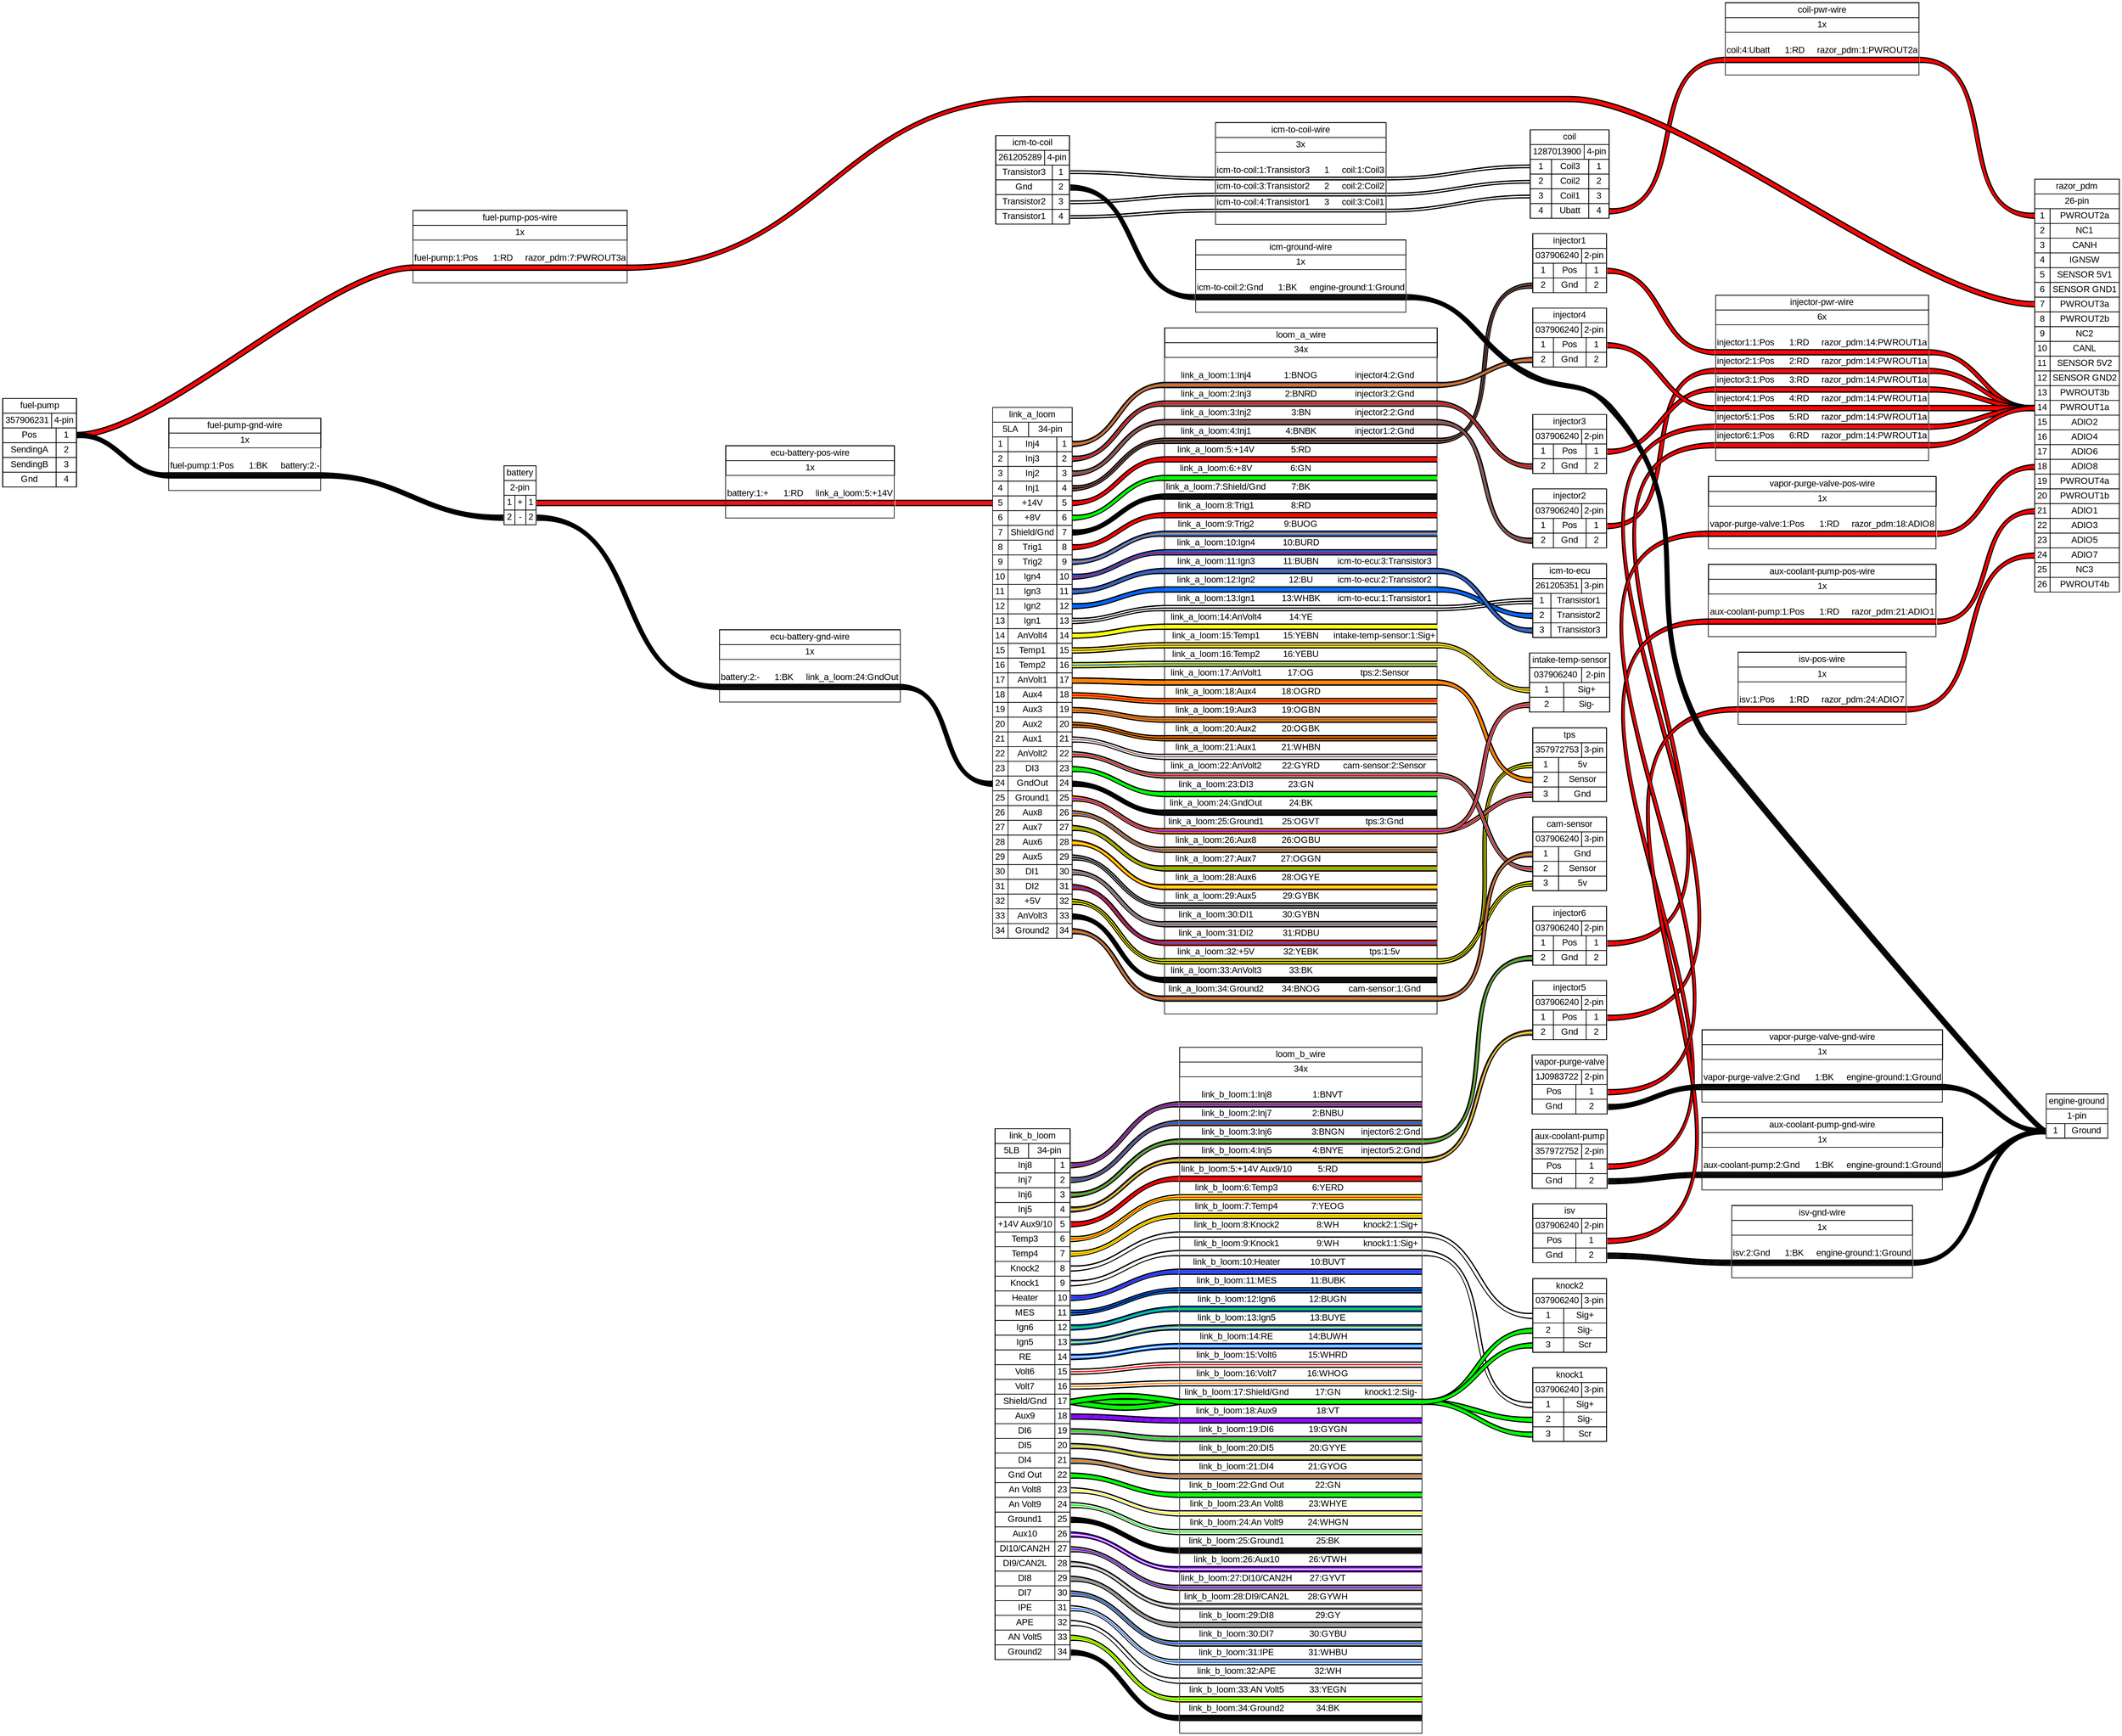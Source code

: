 graph {
// Graph generated by WireViz 0.3.2
// https://github.com/formatc1702/WireViz
	graph [bgcolor="#FFFFFF" fontname=arial nodesep=0.33 rankdir=LR ranksep=2]
	node [fillcolor="#FFFFFF" fontname=arial height=0 margin=0 shape=none style=filled width=0]
	edge [fontname=arial style=bold]
	battery [label=<
<table border="0" cellspacing="0" cellpadding="0">
 <tr><td>
  <table border="0" cellspacing="0" cellpadding="3" cellborder="1"><tr>
   <td balign="left">battery</td>
  </tr></table>
 </td></tr>
 <tr><td>
  <table border="0" cellspacing="0" cellpadding="3" cellborder="1"><tr>
   <td balign="left">2-pin</td>
  </tr></table>
 </td></tr>
 <tr><td>
  <table border="0" cellspacing="0" cellpadding="3" cellborder="1">
   <tr>
    <td port="p1l">1</td>
    <td>+</td>
    <td port="p1r">1</td>
   </tr>
   <tr>
    <td port="p2l">2</td>
    <td>-</td>
    <td port="p2r">2</td>
   </tr>
  </table>
 </td></tr>
</table>
> fillcolor="#FFFFFF" shape=box style=filled]
	link_a_loom [label=<
<table border="0" cellspacing="0" cellpadding="0">
 <tr><td>
  <table border="0" cellspacing="0" cellpadding="3" cellborder="1"><tr>
   <td balign="left">link_a_loom</td>
  </tr></table>
 </td></tr>
 <tr><td>
  <table border="0" cellspacing="0" cellpadding="3" cellborder="1"><tr>
   <td balign="left">5LA</td>
   <td balign="left">34-pin</td>
  </tr></table>
 </td></tr>
 <tr><td>
  <table border="0" cellspacing="0" cellpadding="3" cellborder="1">
   <tr>
    <td port="p1l">1</td>
    <td>Inj4</td>
    <td port="p1r">1</td>
   </tr>
   <tr>
    <td port="p2l">2</td>
    <td>Inj3</td>
    <td port="p2r">2</td>
   </tr>
   <tr>
    <td port="p3l">3</td>
    <td>Inj2</td>
    <td port="p3r">3</td>
   </tr>
   <tr>
    <td port="p4l">4</td>
    <td>Inj1</td>
    <td port="p4r">4</td>
   </tr>
   <tr>
    <td port="p5l">5</td>
    <td>+14V</td>
    <td port="p5r">5</td>
   </tr>
   <tr>
    <td port="p6l">6</td>
    <td>+8V</td>
    <td port="p6r">6</td>
   </tr>
   <tr>
    <td port="p7l">7</td>
    <td>Shield/Gnd</td>
    <td port="p7r">7</td>
   </tr>
   <tr>
    <td port="p8l">8</td>
    <td>Trig1</td>
    <td port="p8r">8</td>
   </tr>
   <tr>
    <td port="p9l">9</td>
    <td>Trig2</td>
    <td port="p9r">9</td>
   </tr>
   <tr>
    <td port="p10l">10</td>
    <td>Ign4</td>
    <td port="p10r">10</td>
   </tr>
   <tr>
    <td port="p11l">11</td>
    <td>Ign3</td>
    <td port="p11r">11</td>
   </tr>
   <tr>
    <td port="p12l">12</td>
    <td>Ign2</td>
    <td port="p12r">12</td>
   </tr>
   <tr>
    <td port="p13l">13</td>
    <td>Ign1</td>
    <td port="p13r">13</td>
   </tr>
   <tr>
    <td port="p14l">14</td>
    <td>AnVolt4</td>
    <td port="p14r">14</td>
   </tr>
   <tr>
    <td port="p15l">15</td>
    <td>Temp1</td>
    <td port="p15r">15</td>
   </tr>
   <tr>
    <td port="p16l">16</td>
    <td>Temp2</td>
    <td port="p16r">16</td>
   </tr>
   <tr>
    <td port="p17l">17</td>
    <td>AnVolt1</td>
    <td port="p17r">17</td>
   </tr>
   <tr>
    <td port="p18l">18</td>
    <td>Aux4</td>
    <td port="p18r">18</td>
   </tr>
   <tr>
    <td port="p19l">19</td>
    <td>Aux3</td>
    <td port="p19r">19</td>
   </tr>
   <tr>
    <td port="p20l">20</td>
    <td>Aux2</td>
    <td port="p20r">20</td>
   </tr>
   <tr>
    <td port="p21l">21</td>
    <td>Aux1</td>
    <td port="p21r">21</td>
   </tr>
   <tr>
    <td port="p22l">22</td>
    <td>AnVolt2</td>
    <td port="p22r">22</td>
   </tr>
   <tr>
    <td port="p23l">23</td>
    <td>DI3</td>
    <td port="p23r">23</td>
   </tr>
   <tr>
    <td port="p24l">24</td>
    <td>GndOut</td>
    <td port="p24r">24</td>
   </tr>
   <tr>
    <td port="p25l">25</td>
    <td>Ground1</td>
    <td port="p25r">25</td>
   </tr>
   <tr>
    <td port="p26l">26</td>
    <td>Aux8</td>
    <td port="p26r">26</td>
   </tr>
   <tr>
    <td port="p27l">27</td>
    <td>Aux7</td>
    <td port="p27r">27</td>
   </tr>
   <tr>
    <td port="p28l">28</td>
    <td>Aux6</td>
    <td port="p28r">28</td>
   </tr>
   <tr>
    <td port="p29l">29</td>
    <td>Aux5</td>
    <td port="p29r">29</td>
   </tr>
   <tr>
    <td port="p30l">30</td>
    <td>DI1</td>
    <td port="p30r">30</td>
   </tr>
   <tr>
    <td port="p31l">31</td>
    <td>DI2</td>
    <td port="p31r">31</td>
   </tr>
   <tr>
    <td port="p32l">32</td>
    <td>+5V</td>
    <td port="p32r">32</td>
   </tr>
   <tr>
    <td port="p33l">33</td>
    <td>AnVolt3</td>
    <td port="p33r">33</td>
   </tr>
   <tr>
    <td port="p34l">34</td>
    <td>Ground2</td>
    <td port="p34r">34</td>
   </tr>
  </table>
 </td></tr>
</table>
> fillcolor="#FFFFFF" shape=box style=filled]
	link_b_loom [label=<
<table border="0" cellspacing="0" cellpadding="0">
 <tr><td>
  <table border="0" cellspacing="0" cellpadding="3" cellborder="1"><tr>
   <td balign="left">link_b_loom</td>
  </tr></table>
 </td></tr>
 <tr><td>
  <table border="0" cellspacing="0" cellpadding="3" cellborder="1"><tr>
   <td balign="left">5LB</td>
   <td balign="left">34-pin</td>
  </tr></table>
 </td></tr>
 <tr><td>
  <table border="0" cellspacing="0" cellpadding="3" cellborder="1">
   <tr>
    <td>Inj8</td>
    <td port="p1r">1</td>
   </tr>
   <tr>
    <td>Inj7</td>
    <td port="p2r">2</td>
   </tr>
   <tr>
    <td>Inj6</td>
    <td port="p3r">3</td>
   </tr>
   <tr>
    <td>Inj5</td>
    <td port="p4r">4</td>
   </tr>
   <tr>
    <td>+14V Aux9/10</td>
    <td port="p5r">5</td>
   </tr>
   <tr>
    <td>Temp3</td>
    <td port="p6r">6</td>
   </tr>
   <tr>
    <td>Temp4</td>
    <td port="p7r">7</td>
   </tr>
   <tr>
    <td>Knock2</td>
    <td port="p8r">8</td>
   </tr>
   <tr>
    <td>Knock1</td>
    <td port="p9r">9</td>
   </tr>
   <tr>
    <td>Heater</td>
    <td port="p10r">10</td>
   </tr>
   <tr>
    <td>MES</td>
    <td port="p11r">11</td>
   </tr>
   <tr>
    <td>Ign6</td>
    <td port="p12r">12</td>
   </tr>
   <tr>
    <td>Ign5</td>
    <td port="p13r">13</td>
   </tr>
   <tr>
    <td>RE</td>
    <td port="p14r">14</td>
   </tr>
   <tr>
    <td>Volt6</td>
    <td port="p15r">15</td>
   </tr>
   <tr>
    <td>Volt7</td>
    <td port="p16r">16</td>
   </tr>
   <tr>
    <td>Shield/Gnd</td>
    <td port="p17r">17</td>
   </tr>
   <tr>
    <td>Aux9</td>
    <td port="p18r">18</td>
   </tr>
   <tr>
    <td>DI6</td>
    <td port="p19r">19</td>
   </tr>
   <tr>
    <td>DI5</td>
    <td port="p20r">20</td>
   </tr>
   <tr>
    <td>DI4</td>
    <td port="p21r">21</td>
   </tr>
   <tr>
    <td>Gnd Out</td>
    <td port="p22r">22</td>
   </tr>
   <tr>
    <td>An Volt8</td>
    <td port="p23r">23</td>
   </tr>
   <tr>
    <td>An Volt9</td>
    <td port="p24r">24</td>
   </tr>
   <tr>
    <td>Ground1</td>
    <td port="p25r">25</td>
   </tr>
   <tr>
    <td>Aux10</td>
    <td port="p26r">26</td>
   </tr>
   <tr>
    <td>DI10/CAN2H</td>
    <td port="p27r">27</td>
   </tr>
   <tr>
    <td>DI9/CAN2L</td>
    <td port="p28r">28</td>
   </tr>
   <tr>
    <td>DI8</td>
    <td port="p29r">29</td>
   </tr>
   <tr>
    <td>DI7</td>
    <td port="p30r">30</td>
   </tr>
   <tr>
    <td>IPE</td>
    <td port="p31r">31</td>
   </tr>
   <tr>
    <td>APE</td>
    <td port="p32r">32</td>
   </tr>
   <tr>
    <td>AN Volt5</td>
    <td port="p33r">33</td>
   </tr>
   <tr>
    <td>Ground2</td>
    <td port="p34r">34</td>
   </tr>
  </table>
 </td></tr>
</table>
> fillcolor="#FFFFFF" shape=box style=filled]
	razor_pdm [label=<
<table border="0" cellspacing="0" cellpadding="0">
 <tr><td>
  <table border="0" cellspacing="0" cellpadding="3" cellborder="1"><tr>
   <td balign="left">razor_pdm</td>
  </tr></table>
 </td></tr>
 <tr><td>
  <table border="0" cellspacing="0" cellpadding="3" cellborder="1"><tr>
   <td balign="left">26-pin</td>
  </tr></table>
 </td></tr>
 <tr><td>
  <table border="0" cellspacing="0" cellpadding="3" cellborder="1">
   <tr>
    <td port="p1l">1</td>
    <td>PWROUT2a</td>
   </tr>
   <tr>
    <td port="p2l">2</td>
    <td>NC1</td>
   </tr>
   <tr>
    <td port="p3l">3</td>
    <td>CANH</td>
   </tr>
   <tr>
    <td port="p4l">4</td>
    <td>IGNSW</td>
   </tr>
   <tr>
    <td port="p5l">5</td>
    <td>SENSOR 5V1</td>
   </tr>
   <tr>
    <td port="p6l">6</td>
    <td>SENSOR GND1</td>
   </tr>
   <tr>
    <td port="p7l">7</td>
    <td>PWROUT3a</td>
   </tr>
   <tr>
    <td port="p8l">8</td>
    <td>PWROUT2b</td>
   </tr>
   <tr>
    <td port="p9l">9</td>
    <td>NC2</td>
   </tr>
   <tr>
    <td port="p10l">10</td>
    <td>CANL</td>
   </tr>
   <tr>
    <td port="p11l">11</td>
    <td>SENSOR 5V2</td>
   </tr>
   <tr>
    <td port="p12l">12</td>
    <td>SENSOR GND2</td>
   </tr>
   <tr>
    <td port="p13l">13</td>
    <td>PWROUT3b</td>
   </tr>
   <tr>
    <td port="p14l">14</td>
    <td>PWROUT1a</td>
   </tr>
   <tr>
    <td port="p15l">15</td>
    <td>ADIO2</td>
   </tr>
   <tr>
    <td port="p16l">16</td>
    <td>ADIO4</td>
   </tr>
   <tr>
    <td port="p17l">17</td>
    <td>ADIO6</td>
   </tr>
   <tr>
    <td port="p18l">18</td>
    <td>ADIO8</td>
   </tr>
   <tr>
    <td port="p19l">19</td>
    <td>PWROUT4a</td>
   </tr>
   <tr>
    <td port="p20l">20</td>
    <td>PWROUT1b</td>
   </tr>
   <tr>
    <td port="p21l">21</td>
    <td>ADIO1</td>
   </tr>
   <tr>
    <td port="p22l">22</td>
    <td>ADIO3</td>
   </tr>
   <tr>
    <td port="p23l">23</td>
    <td>ADIO5</td>
   </tr>
   <tr>
    <td port="p24l">24</td>
    <td>ADIO7</td>
   </tr>
   <tr>
    <td port="p25l">25</td>
    <td>NC3</td>
   </tr>
   <tr>
    <td port="p26l">26</td>
    <td>PWROUT4b</td>
   </tr>
  </table>
 </td></tr>
</table>
> fillcolor="#FFFFFF" shape=box style=filled]
	"icm-to-ecu" [label=<
<table border="0" cellspacing="0" cellpadding="0">
 <tr><td>
  <table border="0" cellspacing="0" cellpadding="3" cellborder="1"><tr>
   <td balign="left">icm-to-ecu</td>
  </tr></table>
 </td></tr>
 <tr><td>
  <table border="0" cellspacing="0" cellpadding="3" cellborder="1"><tr>
   <td balign="left">261205351</td>
   <td balign="left">3-pin</td>
  </tr></table>
 </td></tr>
 <tr><td>
  <table border="0" cellspacing="0" cellpadding="3" cellborder="1">
   <tr>
    <td port="p1l">1</td>
    <td>Transistor1</td>
   </tr>
   <tr>
    <td port="p2l">2</td>
    <td>Transistor2</td>
   </tr>
   <tr>
    <td port="p3l">3</td>
    <td>Transistor3</td>
   </tr>
  </table>
 </td></tr>
</table>
> fillcolor="#FFFFFF" shape=box style=filled]
	"icm-to-coil" [label=<
<table border="0" cellspacing="0" cellpadding="0">
 <tr><td>
  <table border="0" cellspacing="0" cellpadding="3" cellborder="1"><tr>
   <td balign="left">icm-to-coil</td>
  </tr></table>
 </td></tr>
 <tr><td>
  <table border="0" cellspacing="0" cellpadding="3" cellborder="1"><tr>
   <td balign="left">261205289</td>
   <td balign="left">4-pin</td>
  </tr></table>
 </td></tr>
 <tr><td>
  <table border="0" cellspacing="0" cellpadding="3" cellborder="1">
   <tr>
    <td>Transistor3</td>
    <td port="p1r">1</td>
   </tr>
   <tr>
    <td>Gnd</td>
    <td port="p2r">2</td>
   </tr>
   <tr>
    <td>Transistor2</td>
    <td port="p3r">3</td>
   </tr>
   <tr>
    <td>Transistor1</td>
    <td port="p4r">4</td>
   </tr>
  </table>
 </td></tr>
</table>
> fillcolor="#FFFFFF" shape=box style=filled]
	coil [label=<
<table border="0" cellspacing="0" cellpadding="0">
 <tr><td>
  <table border="0" cellspacing="0" cellpadding="3" cellborder="1"><tr>
   <td balign="left">coil</td>
  </tr></table>
 </td></tr>
 <tr><td>
  <table border="0" cellspacing="0" cellpadding="3" cellborder="1"><tr>
   <td balign="left">1287013900</td>
   <td balign="left">4-pin</td>
  </tr></table>
 </td></tr>
 <tr><td>
  <table border="0" cellspacing="0" cellpadding="3" cellborder="1">
   <tr>
    <td port="p1l">1</td>
    <td>Coil3</td>
    <td port="p1r">1</td>
   </tr>
   <tr>
    <td port="p2l">2</td>
    <td>Coil2</td>
    <td port="p2r">2</td>
   </tr>
   <tr>
    <td port="p3l">3</td>
    <td>Coil1</td>
    <td port="p3r">3</td>
   </tr>
   <tr>
    <td port="p4l">4</td>
    <td>Ubatt</td>
    <td port="p4r">4</td>
   </tr>
  </table>
 </td></tr>
</table>
> fillcolor="#FFFFFF" shape=box style=filled]
	"engine-ground" [label=<
<table border="0" cellspacing="0" cellpadding="0">
 <tr><td>
  <table border="0" cellspacing="0" cellpadding="3" cellborder="1"><tr>
   <td balign="left">engine-ground</td>
  </tr></table>
 </td></tr>
 <tr><td>
  <table border="0" cellspacing="0" cellpadding="3" cellborder="1"><tr>
   <td balign="left">1-pin</td>
  </tr></table>
 </td></tr>
 <tr><td>
  <table border="0" cellspacing="0" cellpadding="3" cellborder="1">
   <tr>
    <td port="p1l">1</td>
    <td>Ground</td>
   </tr>
  </table>
 </td></tr>
</table>
> fillcolor="#FFFFFF" shape=box style=filled]
	tps [label=<
<table border="0" cellspacing="0" cellpadding="0">
 <tr><td>
  <table border="0" cellspacing="0" cellpadding="3" cellborder="1"><tr>
   <td balign="left">tps</td>
  </tr></table>
 </td></tr>
 <tr><td>
  <table border="0" cellspacing="0" cellpadding="3" cellborder="1"><tr>
   <td balign="left">357972753</td>
   <td balign="left">3-pin</td>
  </tr></table>
 </td></tr>
 <tr><td>
  <table border="0" cellspacing="0" cellpadding="3" cellborder="1">
   <tr>
    <td port="p1l">1</td>
    <td>5v</td>
   </tr>
   <tr>
    <td port="p2l">2</td>
    <td>Sensor</td>
   </tr>
   <tr>
    <td port="p3l">3</td>
    <td>Gnd</td>
   </tr>
  </table>
 </td></tr>
</table>
> fillcolor="#FFFFFF" shape=box style=filled]
	"cam-sensor" [label=<
<table border="0" cellspacing="0" cellpadding="0">
 <tr><td>
  <table border="0" cellspacing="0" cellpadding="3" cellborder="1"><tr>
   <td balign="left">cam-sensor</td>
  </tr></table>
 </td></tr>
 <tr><td>
  <table border="0" cellspacing="0" cellpadding="3" cellborder="1"><tr>
   <td balign="left">037906240</td>
   <td balign="left">3-pin</td>
  </tr></table>
 </td></tr>
 <tr><td>
  <table border="0" cellspacing="0" cellpadding="3" cellborder="1">
   <tr>
    <td port="p1l">1</td>
    <td>Gnd</td>
   </tr>
   <tr>
    <td port="p2l">2</td>
    <td>Sensor</td>
   </tr>
   <tr>
    <td port="p3l">3</td>
    <td>5v</td>
   </tr>
  </table>
 </td></tr>
</table>
> fillcolor="#FFFFFF" shape=box style=filled]
	"intake-temp-sensor" [label=<
<table border="0" cellspacing="0" cellpadding="0">
 <tr><td>
  <table border="0" cellspacing="0" cellpadding="3" cellborder="1"><tr>
   <td balign="left">intake-temp-sensor</td>
  </tr></table>
 </td></tr>
 <tr><td>
  <table border="0" cellspacing="0" cellpadding="3" cellborder="1"><tr>
   <td balign="left">037906240</td>
   <td balign="left">2-pin</td>
  </tr></table>
 </td></tr>
 <tr><td>
  <table border="0" cellspacing="0" cellpadding="3" cellborder="1">
   <tr>
    <td port="p1l">1</td>
    <td>Sig+</td>
   </tr>
   <tr>
    <td port="p2l">2</td>
    <td>Sig-</td>
   </tr>
  </table>
 </td></tr>
</table>
> fillcolor="#FFFFFF" shape=box style=filled]
	injector1 [label=<
<table border="0" cellspacing="0" cellpadding="0">
 <tr><td>
  <table border="0" cellspacing="0" cellpadding="3" cellborder="1"><tr>
   <td balign="left">injector1</td>
  </tr></table>
 </td></tr>
 <tr><td>
  <table border="0" cellspacing="0" cellpadding="3" cellborder="1"><tr>
   <td balign="left">037906240</td>
   <td balign="left">2-pin</td>
  </tr></table>
 </td></tr>
 <tr><td>
  <table border="0" cellspacing="0" cellpadding="3" cellborder="1">
   <tr>
    <td port="p1l">1</td>
    <td>Pos</td>
    <td port="p1r">1</td>
   </tr>
   <tr>
    <td port="p2l">2</td>
    <td>Gnd</td>
    <td port="p2r">2</td>
   </tr>
  </table>
 </td></tr>
</table>
> fillcolor="#FFFFFF" shape=box style=filled]
	injector2 [label=<
<table border="0" cellspacing="0" cellpadding="0">
 <tr><td>
  <table border="0" cellspacing="0" cellpadding="3" cellborder="1"><tr>
   <td balign="left">injector2</td>
  </tr></table>
 </td></tr>
 <tr><td>
  <table border="0" cellspacing="0" cellpadding="3" cellborder="1"><tr>
   <td balign="left">037906240</td>
   <td balign="left">2-pin</td>
  </tr></table>
 </td></tr>
 <tr><td>
  <table border="0" cellspacing="0" cellpadding="3" cellborder="1">
   <tr>
    <td port="p1l">1</td>
    <td>Pos</td>
    <td port="p1r">1</td>
   </tr>
   <tr>
    <td port="p2l">2</td>
    <td>Gnd</td>
    <td port="p2r">2</td>
   </tr>
  </table>
 </td></tr>
</table>
> fillcolor="#FFFFFF" shape=box style=filled]
	injector3 [label=<
<table border="0" cellspacing="0" cellpadding="0">
 <tr><td>
  <table border="0" cellspacing="0" cellpadding="3" cellborder="1"><tr>
   <td balign="left">injector3</td>
  </tr></table>
 </td></tr>
 <tr><td>
  <table border="0" cellspacing="0" cellpadding="3" cellborder="1"><tr>
   <td balign="left">037906240</td>
   <td balign="left">2-pin</td>
  </tr></table>
 </td></tr>
 <tr><td>
  <table border="0" cellspacing="0" cellpadding="3" cellborder="1">
   <tr>
    <td port="p1l">1</td>
    <td>Pos</td>
    <td port="p1r">1</td>
   </tr>
   <tr>
    <td port="p2l">2</td>
    <td>Gnd</td>
    <td port="p2r">2</td>
   </tr>
  </table>
 </td></tr>
</table>
> fillcolor="#FFFFFF" shape=box style=filled]
	injector4 [label=<
<table border="0" cellspacing="0" cellpadding="0">
 <tr><td>
  <table border="0" cellspacing="0" cellpadding="3" cellborder="1"><tr>
   <td balign="left">injector4</td>
  </tr></table>
 </td></tr>
 <tr><td>
  <table border="0" cellspacing="0" cellpadding="3" cellborder="1"><tr>
   <td balign="left">037906240</td>
   <td balign="left">2-pin</td>
  </tr></table>
 </td></tr>
 <tr><td>
  <table border="0" cellspacing="0" cellpadding="3" cellborder="1">
   <tr>
    <td port="p1l">1</td>
    <td>Pos</td>
    <td port="p1r">1</td>
   </tr>
   <tr>
    <td port="p2l">2</td>
    <td>Gnd</td>
    <td port="p2r">2</td>
   </tr>
  </table>
 </td></tr>
</table>
> fillcolor="#FFFFFF" shape=box style=filled]
	injector5 [label=<
<table border="0" cellspacing="0" cellpadding="0">
 <tr><td>
  <table border="0" cellspacing="0" cellpadding="3" cellborder="1"><tr>
   <td balign="left">injector5</td>
  </tr></table>
 </td></tr>
 <tr><td>
  <table border="0" cellspacing="0" cellpadding="3" cellborder="1"><tr>
   <td balign="left">037906240</td>
   <td balign="left">2-pin</td>
  </tr></table>
 </td></tr>
 <tr><td>
  <table border="0" cellspacing="0" cellpadding="3" cellborder="1">
   <tr>
    <td port="p1l">1</td>
    <td>Pos</td>
    <td port="p1r">1</td>
   </tr>
   <tr>
    <td port="p2l">2</td>
    <td>Gnd</td>
    <td port="p2r">2</td>
   </tr>
  </table>
 </td></tr>
</table>
> fillcolor="#FFFFFF" shape=box style=filled]
	injector6 [label=<
<table border="0" cellspacing="0" cellpadding="0">
 <tr><td>
  <table border="0" cellspacing="0" cellpadding="3" cellborder="1"><tr>
   <td balign="left">injector6</td>
  </tr></table>
 </td></tr>
 <tr><td>
  <table border="0" cellspacing="0" cellpadding="3" cellborder="1"><tr>
   <td balign="left">037906240</td>
   <td balign="left">2-pin</td>
  </tr></table>
 </td></tr>
 <tr><td>
  <table border="0" cellspacing="0" cellpadding="3" cellborder="1">
   <tr>
    <td port="p1l">1</td>
    <td>Pos</td>
    <td port="p1r">1</td>
   </tr>
   <tr>
    <td port="p2l">2</td>
    <td>Gnd</td>
    <td port="p2r">2</td>
   </tr>
  </table>
 </td></tr>
</table>
> fillcolor="#FFFFFF" shape=box style=filled]
	knock1 [label=<
<table border="0" cellspacing="0" cellpadding="0">
 <tr><td>
  <table border="0" cellspacing="0" cellpadding="3" cellborder="1"><tr>
   <td balign="left">knock1</td>
  </tr></table>
 </td></tr>
 <tr><td>
  <table border="0" cellspacing="0" cellpadding="3" cellborder="1"><tr>
   <td balign="left">037906240</td>
   <td balign="left">3-pin</td>
  </tr></table>
 </td></tr>
 <tr><td>
  <table border="0" cellspacing="0" cellpadding="3" cellborder="1">
   <tr>
    <td port="p1l">1</td>
    <td>Sig+</td>
   </tr>
   <tr>
    <td port="p2l">2</td>
    <td>Sig-</td>
   </tr>
   <tr>
    <td port="p3l">3</td>
    <td>Scr</td>
   </tr>
  </table>
 </td></tr>
</table>
> fillcolor="#FFFFFF" shape=box style=filled]
	knock2 [label=<
<table border="0" cellspacing="0" cellpadding="0">
 <tr><td>
  <table border="0" cellspacing="0" cellpadding="3" cellborder="1"><tr>
   <td balign="left">knock2</td>
  </tr></table>
 </td></tr>
 <tr><td>
  <table border="0" cellspacing="0" cellpadding="3" cellborder="1"><tr>
   <td balign="left">037906240</td>
   <td balign="left">3-pin</td>
  </tr></table>
 </td></tr>
 <tr><td>
  <table border="0" cellspacing="0" cellpadding="3" cellborder="1">
   <tr>
    <td port="p1l">1</td>
    <td>Sig+</td>
   </tr>
   <tr>
    <td port="p2l">2</td>
    <td>Sig-</td>
   </tr>
   <tr>
    <td port="p3l">3</td>
    <td>Scr</td>
   </tr>
  </table>
 </td></tr>
</table>
> fillcolor="#FFFFFF" shape=box style=filled]
	"aux-coolant-pump" [label=<
<table border="0" cellspacing="0" cellpadding="0">
 <tr><td>
  <table border="0" cellspacing="0" cellpadding="3" cellborder="1"><tr>
   <td balign="left">aux-coolant-pump</td>
  </tr></table>
 </td></tr>
 <tr><td>
  <table border="0" cellspacing="0" cellpadding="3" cellborder="1"><tr>
   <td balign="left">357972752</td>
   <td balign="left">2-pin</td>
  </tr></table>
 </td></tr>
 <tr><td>
  <table border="0" cellspacing="0" cellpadding="3" cellborder="1">
   <tr>
    <td>Pos</td>
    <td port="p1r">1</td>
   </tr>
   <tr>
    <td>Gnd</td>
    <td port="p2r">2</td>
   </tr>
  </table>
 </td></tr>
</table>
> fillcolor="#FFFFFF" shape=box style=filled]
	isv [label=<
<table border="0" cellspacing="0" cellpadding="0">
 <tr><td>
  <table border="0" cellspacing="0" cellpadding="3" cellborder="1"><tr>
   <td balign="left">isv</td>
  </tr></table>
 </td></tr>
 <tr><td>
  <table border="0" cellspacing="0" cellpadding="3" cellborder="1"><tr>
   <td balign="left">037906240</td>
   <td balign="left">2-pin</td>
  </tr></table>
 </td></tr>
 <tr><td>
  <table border="0" cellspacing="0" cellpadding="3" cellborder="1">
   <tr>
    <td>Pos</td>
    <td port="p1r">1</td>
   </tr>
   <tr>
    <td>Gnd</td>
    <td port="p2r">2</td>
   </tr>
  </table>
 </td></tr>
</table>
> fillcolor="#FFFFFF" shape=box style=filled]
	"vapor-purge-valve" [label=<
<table border="0" cellspacing="0" cellpadding="0">
 <tr><td>
  <table border="0" cellspacing="0" cellpadding="3" cellborder="1"><tr>
   <td balign="left">vapor-purge-valve</td>
  </tr></table>
 </td></tr>
 <tr><td>
  <table border="0" cellspacing="0" cellpadding="3" cellborder="1"><tr>
   <td balign="left">1J0983722</td>
   <td balign="left">2-pin</td>
  </tr></table>
 </td></tr>
 <tr><td>
  <table border="0" cellspacing="0" cellpadding="3" cellborder="1">
   <tr>
    <td>Pos</td>
    <td port="p1r">1</td>
   </tr>
   <tr>
    <td>Gnd</td>
    <td port="p2r">2</td>
   </tr>
  </table>
 </td></tr>
</table>
> fillcolor="#FFFFFF" shape=box style=filled]
	"fuel-pump" [label=<
<table border="0" cellspacing="0" cellpadding="0">
 <tr><td>
  <table border="0" cellspacing="0" cellpadding="3" cellborder="1"><tr>
   <td balign="left">fuel-pump</td>
  </tr></table>
 </td></tr>
 <tr><td>
  <table border="0" cellspacing="0" cellpadding="3" cellborder="1"><tr>
   <td balign="left">357906231</td>
   <td balign="left">4-pin</td>
  </tr></table>
 </td></tr>
 <tr><td>
  <table border="0" cellspacing="0" cellpadding="3" cellborder="1">
   <tr>
    <td>Pos</td>
    <td port="p1r">1</td>
   </tr>
   <tr>
    <td>SendingA</td>
    <td port="p2r">2</td>
   </tr>
   <tr>
    <td>SendingB</td>
    <td port="p3r">3</td>
   </tr>
   <tr>
    <td>Gnd</td>
    <td port="p4r">4</td>
   </tr>
  </table>
 </td></tr>
</table>
> fillcolor="#FFFFFF" shape=box style=filled]
	edge [color="#000000:#895956:#ff8000:#895956:#000000"]
	link_a_loom:p1r:e -- loom_a_wire:w1:w
	edge [color="#000000:#895956:#ff0000:#895956:#000000"]
	link_a_loom:p2r:e -- loom_a_wire:w2:w
	edge [color="#000000:#895956:#895956:#895956:#000000"]
	link_a_loom:p3r:e -- loom_a_wire:w3:w
	edge [color="#000000:#895956:#000000:#895956:#000000"]
	link_a_loom:p4r:e -- loom_a_wire:w4:w
	edge [color="#000000:#ff0000:#ff0000:#ff0000:#000000"]
	link_a_loom:p5r:e -- loom_a_wire:w5:w
	edge [color="#000000:#00ff00:#00ff00:#00ff00:#000000"]
	link_a_loom:p6r:e -- loom_a_wire:w6:w
	edge [color="#000000:#000000:#000000:#000000:#000000"]
	link_a_loom:p7r:e -- loom_a_wire:w7:w
	edge [color="#000000:#ff0000:#ff0000:#ff0000:#000000"]
	link_a_loom:p8r:e -- loom_a_wire:w8:w
	edge [color="#000000:#0066ff:#ff8000:#0066ff:#000000"]
	link_a_loom:p9r:e -- loom_a_wire:w9:w
	edge [color="#000000:#0066ff:#ff0000:#0066ff:#000000"]
	link_a_loom:p10r:e -- loom_a_wire:w10:w
	edge [color="#000000:#0066ff:#895956:#0066ff:#000000"]
	link_a_loom:p11r:e -- loom_a_wire:w11:w
	edge [color="#000000:#0066ff:#0066ff:#0066ff:#000000"]
	link_a_loom:p12r:e -- loom_a_wire:w12:w
	edge [color="#000000:#ffffff:#000000:#ffffff:#000000"]
	link_a_loom:p13r:e -- loom_a_wire:w13:w
	edge [color="#000000:#ffff00:#ffff00:#ffff00:#000000"]
	link_a_loom:p14r:e -- loom_a_wire:w14:w
	edge [color="#000000:#ffff00:#895956:#ffff00:#000000"]
	link_a_loom:p15r:e -- loom_a_wire:w15:w
	edge [color="#000000:#ffff00:#0066ff:#ffff00:#000000"]
	link_a_loom:p16r:e -- loom_a_wire:w16:w
	edge [color="#000000:#ff8000:#ff8000:#ff8000:#000000"]
	link_a_loom:p17r:e -- loom_a_wire:w17:w
	edge [color="#000000:#ff8000:#ff0000:#ff8000:#000000"]
	link_a_loom:p18r:e -- loom_a_wire:w18:w
	edge [color="#000000:#ff8000:#895956:#ff8000:#000000"]
	link_a_loom:p19r:e -- loom_a_wire:w19:w
	edge [color="#000000:#ff8000:#000000:#ff8000:#000000"]
	link_a_loom:p20r:e -- loom_a_wire:w20:w
	edge [color="#000000:#ffffff:#895956:#ffffff:#000000"]
	link_a_loom:p21r:e -- loom_a_wire:w21:w
	edge [color="#000000:#999999:#ff0000:#999999:#000000"]
	link_a_loom:p22r:e -- loom_a_wire:w22:w
	edge [color="#000000:#00ff00:#00ff00:#00ff00:#000000"]
	link_a_loom:p23r:e -- loom_a_wire:w23:w
	edge [color="#000000:#000000:#000000:#000000:#000000"]
	link_a_loom:p24r:e -- loom_a_wire:w24:w
	edge [color="#000000:#ff8000:#8000ff:#ff8000:#000000"]
	link_a_loom:p25r:e -- loom_a_wire:w25:w
	edge [color="#000000:#ff8000:#0066ff:#ff8000:#000000"]
	link_a_loom:p26r:e -- loom_a_wire:w26:w
	edge [color="#000000:#ff8000:#00ff00:#ff8000:#000000"]
	link_a_loom:p27r:e -- loom_a_wire:w27:w
	edge [color="#000000:#ff8000:#ffff00:#ff8000:#000000"]
	link_a_loom:p28r:e -- loom_a_wire:w28:w
	edge [color="#000000:#999999:#000000:#999999:#000000"]
	link_a_loom:p29r:e -- loom_a_wire:w29:w
	edge [color="#000000:#999999:#895956:#999999:#000000"]
	link_a_loom:p30r:e -- loom_a_wire:w30:w
	edge [color="#000000:#ff0000:#0066ff:#ff0000:#000000"]
	link_a_loom:p31r:e -- loom_a_wire:w31:w
	edge [color="#000000:#ffff00:#000000:#ffff00:#000000"]
	link_a_loom:p32r:e -- loom_a_wire:w32:w
	edge [color="#000000:#000000:#000000:#000000:#000000"]
	link_a_loom:p33r:e -- loom_a_wire:w33:w
	edge [color="#000000:#895956:#ff8000:#895956:#000000"]
	link_a_loom:p34r:e -- loom_a_wire:w34:w
	edge [color="#000000:#ffffff:#000000:#ffffff:#000000"]
	link_a_loom:p13r:e -- loom_a_wire:w13:w
	loom_a_wire:w13:e -- "icm-to-ecu":p1l:w
	edge [color="#000000:#0066ff:#0066ff:#0066ff:#000000"]
	link_a_loom:p12r:e -- loom_a_wire:w12:w
	loom_a_wire:w12:e -- "icm-to-ecu":p2l:w
	edge [color="#000000:#0066ff:#895956:#0066ff:#000000"]
	link_a_loom:p11r:e -- loom_a_wire:w11:w
	loom_a_wire:w11:e -- "icm-to-ecu":p3l:w
	edge [color="#000000:#ffff00:#000000:#ffff00:#000000"]
	link_a_loom:p32r:e -- loom_a_wire:w32:w
	loom_a_wire:w32:e -- tps:p1l:w
	edge [color="#000000:#ff8000:#ff8000:#ff8000:#000000"]
	link_a_loom:p17r:e -- loom_a_wire:w17:w
	loom_a_wire:w17:e -- tps:p2l:w
	edge [color="#000000:#ff8000:#8000ff:#ff8000:#000000"]
	link_a_loom:p25r:e -- loom_a_wire:w25:w
	loom_a_wire:w25:e -- tps:p3l:w
	edge [color="#000000:#ffff00:#000000:#ffff00:#000000"]
	link_a_loom:p32r:e -- loom_a_wire:w32:w
	loom_a_wire:w32:e -- "cam-sensor":p3l:w
	edge [color="#000000:#999999:#ff0000:#999999:#000000"]
	link_a_loom:p22r:e -- loom_a_wire:w22:w
	loom_a_wire:w22:e -- "cam-sensor":p2l:w
	edge [color="#000000:#895956:#ff8000:#895956:#000000"]
	link_a_loom:p34r:e -- loom_a_wire:w34:w
	loom_a_wire:w34:e -- "cam-sensor":p1l:w
	edge [color="#000000:#ffff00:#895956:#ffff00:#000000"]
	link_a_loom:p15r:e -- loom_a_wire:w15:w
	loom_a_wire:w15:e -- "intake-temp-sensor":p1l:w
	edge [color="#000000:#ff8000:#8000ff:#ff8000:#000000"]
	link_a_loom:p25r:e -- loom_a_wire:w25:w
	loom_a_wire:w25:e -- "intake-temp-sensor":p2l:w
	edge [color="#000000:#895956:#000000:#895956:#000000"]
	link_a_loom:p4r:e -- loom_a_wire:w4:w
	loom_a_wire:w4:e -- injector1:p2l:w
	edge [color="#000000:#895956:#895956:#895956:#000000"]
	link_a_loom:p3r:e -- loom_a_wire:w3:w
	loom_a_wire:w3:e -- injector2:p2l:w
	edge [color="#000000:#895956:#ff0000:#895956:#000000"]
	link_a_loom:p2r:e -- loom_a_wire:w2:w
	loom_a_wire:w2:e -- injector3:p2l:w
	edge [color="#000000:#895956:#ff8000:#895956:#000000"]
	link_a_loom:p1r:e -- loom_a_wire:w1:w
	loom_a_wire:w1:e -- injector4:p2l:w
	loom_a_wire [label=<
<table border="0" cellspacing="0" cellpadding="0">
 <tr><td>
  <table border="0" cellspacing="0" cellpadding="3" cellborder="1"><tr>
   <td balign="left">loom_a_wire</td>
  </tr></table>
 </td></tr>
 <tr><td>
  <table border="0" cellspacing="0" cellpadding="3" cellborder="1"><tr>
   <td balign="left">34x</td>
  </tr></table>
 </td></tr>
 <tr><td>
  <table border="0" cellspacing="0" cellborder="0">
   <tr><td>&nbsp;</td></tr>
   <tr>
    <td>link_a_loom:1:Inj4</td>
    <td>
     1:BNOG
    </td>
    <td>injector4:2:Gnd</td>
   </tr>
   <tr>
    <td colspan="3" border="0" cellspacing="0" cellpadding="0" port="w1" height="10">
     <table cellspacing="0" cellborder="0" border="0">
      <tr><td colspan="3" cellpadding="0" height="2" bgcolor="#000000" border="0"></td></tr>
      <tr><td colspan="3" cellpadding="0" height="2" bgcolor="#895956" border="0"></td></tr>
      <tr><td colspan="3" cellpadding="0" height="2" bgcolor="#ff8000" border="0"></td></tr>
      <tr><td colspan="3" cellpadding="0" height="2" bgcolor="#895956" border="0"></td></tr>
      <tr><td colspan="3" cellpadding="0" height="2" bgcolor="#000000" border="0"></td></tr>
     </table>
    </td>
   </tr>
   <tr>
    <td>link_a_loom:2:Inj3</td>
    <td>
     2:BNRD
    </td>
    <td>injector3:2:Gnd</td>
   </tr>
   <tr>
    <td colspan="3" border="0" cellspacing="0" cellpadding="0" port="w2" height="10">
     <table cellspacing="0" cellborder="0" border="0">
      <tr><td colspan="3" cellpadding="0" height="2" bgcolor="#000000" border="0"></td></tr>
      <tr><td colspan="3" cellpadding="0" height="2" bgcolor="#895956" border="0"></td></tr>
      <tr><td colspan="3" cellpadding="0" height="2" bgcolor="#ff0000" border="0"></td></tr>
      <tr><td colspan="3" cellpadding="0" height="2" bgcolor="#895956" border="0"></td></tr>
      <tr><td colspan="3" cellpadding="0" height="2" bgcolor="#000000" border="0"></td></tr>
     </table>
    </td>
   </tr>
   <tr>
    <td>link_a_loom:3:Inj2</td>
    <td>
     3:BN
    </td>
    <td>injector2:2:Gnd</td>
   </tr>
   <tr>
    <td colspan="3" border="0" cellspacing="0" cellpadding="0" port="w3" height="10">
     <table cellspacing="0" cellborder="0" border="0">
      <tr><td colspan="3" cellpadding="0" height="2" bgcolor="#000000" border="0"></td></tr>
      <tr><td colspan="3" cellpadding="0" height="2" bgcolor="#895956" border="0"></td></tr>
      <tr><td colspan="3" cellpadding="0" height="2" bgcolor="#895956" border="0"></td></tr>
      <tr><td colspan="3" cellpadding="0" height="2" bgcolor="#895956" border="0"></td></tr>
      <tr><td colspan="3" cellpadding="0" height="2" bgcolor="#000000" border="0"></td></tr>
     </table>
    </td>
   </tr>
   <tr>
    <td>link_a_loom:4:Inj1</td>
    <td>
     4:BNBK
    </td>
    <td>injector1:2:Gnd</td>
   </tr>
   <tr>
    <td colspan="3" border="0" cellspacing="0" cellpadding="0" port="w4" height="10">
     <table cellspacing="0" cellborder="0" border="0">
      <tr><td colspan="3" cellpadding="0" height="2" bgcolor="#000000" border="0"></td></tr>
      <tr><td colspan="3" cellpadding="0" height="2" bgcolor="#895956" border="0"></td></tr>
      <tr><td colspan="3" cellpadding="0" height="2" bgcolor="#000000" border="0"></td></tr>
      <tr><td colspan="3" cellpadding="0" height="2" bgcolor="#895956" border="0"></td></tr>
      <tr><td colspan="3" cellpadding="0" height="2" bgcolor="#000000" border="0"></td></tr>
     </table>
    </td>
   </tr>
   <tr>
    <td>link_a_loom:5:+14V</td>
    <td>
     5:RD
    </td>
    <td><!-- 5_out --></td>
   </tr>
   <tr>
    <td colspan="3" border="0" cellspacing="0" cellpadding="0" port="w5" height="10">
     <table cellspacing="0" cellborder="0" border="0">
      <tr><td colspan="3" cellpadding="0" height="2" bgcolor="#000000" border="0"></td></tr>
      <tr><td colspan="3" cellpadding="0" height="2" bgcolor="#ff0000" border="0"></td></tr>
      <tr><td colspan="3" cellpadding="0" height="2" bgcolor="#ff0000" border="0"></td></tr>
      <tr><td colspan="3" cellpadding="0" height="2" bgcolor="#ff0000" border="0"></td></tr>
      <tr><td colspan="3" cellpadding="0" height="2" bgcolor="#000000" border="0"></td></tr>
     </table>
    </td>
   </tr>
   <tr>
    <td>link_a_loom:6:+8V</td>
    <td>
     6:GN
    </td>
    <td><!-- 6_out --></td>
   </tr>
   <tr>
    <td colspan="3" border="0" cellspacing="0" cellpadding="0" port="w6" height="10">
     <table cellspacing="0" cellborder="0" border="0">
      <tr><td colspan="3" cellpadding="0" height="2" bgcolor="#000000" border="0"></td></tr>
      <tr><td colspan="3" cellpadding="0" height="2" bgcolor="#00ff00" border="0"></td></tr>
      <tr><td colspan="3" cellpadding="0" height="2" bgcolor="#00ff00" border="0"></td></tr>
      <tr><td colspan="3" cellpadding="0" height="2" bgcolor="#00ff00" border="0"></td></tr>
      <tr><td colspan="3" cellpadding="0" height="2" bgcolor="#000000" border="0"></td></tr>
     </table>
    </td>
   </tr>
   <tr>
    <td>link_a_loom:7:Shield/Gnd</td>
    <td>
     7:BK
    </td>
    <td><!-- 7_out --></td>
   </tr>
   <tr>
    <td colspan="3" border="0" cellspacing="0" cellpadding="0" port="w7" height="10">
     <table cellspacing="0" cellborder="0" border="0">
      <tr><td colspan="3" cellpadding="0" height="2" bgcolor="#000000" border="0"></td></tr>
      <tr><td colspan="3" cellpadding="0" height="2" bgcolor="#000000" border="0"></td></tr>
      <tr><td colspan="3" cellpadding="0" height="2" bgcolor="#000000" border="0"></td></tr>
      <tr><td colspan="3" cellpadding="0" height="2" bgcolor="#000000" border="0"></td></tr>
      <tr><td colspan="3" cellpadding="0" height="2" bgcolor="#000000" border="0"></td></tr>
     </table>
    </td>
   </tr>
   <tr>
    <td>link_a_loom:8:Trig1</td>
    <td>
     8:RD
    </td>
    <td><!-- 8_out --></td>
   </tr>
   <tr>
    <td colspan="3" border="0" cellspacing="0" cellpadding="0" port="w8" height="10">
     <table cellspacing="0" cellborder="0" border="0">
      <tr><td colspan="3" cellpadding="0" height="2" bgcolor="#000000" border="0"></td></tr>
      <tr><td colspan="3" cellpadding="0" height="2" bgcolor="#ff0000" border="0"></td></tr>
      <tr><td colspan="3" cellpadding="0" height="2" bgcolor="#ff0000" border="0"></td></tr>
      <tr><td colspan="3" cellpadding="0" height="2" bgcolor="#ff0000" border="0"></td></tr>
      <tr><td colspan="3" cellpadding="0" height="2" bgcolor="#000000" border="0"></td></tr>
     </table>
    </td>
   </tr>
   <tr>
    <td>link_a_loom:9:Trig2</td>
    <td>
     9:BUOG
    </td>
    <td><!-- 9_out --></td>
   </tr>
   <tr>
    <td colspan="3" border="0" cellspacing="0" cellpadding="0" port="w9" height="10">
     <table cellspacing="0" cellborder="0" border="0">
      <tr><td colspan="3" cellpadding="0" height="2" bgcolor="#000000" border="0"></td></tr>
      <tr><td colspan="3" cellpadding="0" height="2" bgcolor="#0066ff" border="0"></td></tr>
      <tr><td colspan="3" cellpadding="0" height="2" bgcolor="#ff8000" border="0"></td></tr>
      <tr><td colspan="3" cellpadding="0" height="2" bgcolor="#0066ff" border="0"></td></tr>
      <tr><td colspan="3" cellpadding="0" height="2" bgcolor="#000000" border="0"></td></tr>
     </table>
    </td>
   </tr>
   <tr>
    <td>link_a_loom:10:Ign4</td>
    <td>
     10:BURD
    </td>
    <td><!-- 10_out --></td>
   </tr>
   <tr>
    <td colspan="3" border="0" cellspacing="0" cellpadding="0" port="w10" height="10">
     <table cellspacing="0" cellborder="0" border="0">
      <tr><td colspan="3" cellpadding="0" height="2" bgcolor="#000000" border="0"></td></tr>
      <tr><td colspan="3" cellpadding="0" height="2" bgcolor="#0066ff" border="0"></td></tr>
      <tr><td colspan="3" cellpadding="0" height="2" bgcolor="#ff0000" border="0"></td></tr>
      <tr><td colspan="3" cellpadding="0" height="2" bgcolor="#0066ff" border="0"></td></tr>
      <tr><td colspan="3" cellpadding="0" height="2" bgcolor="#000000" border="0"></td></tr>
     </table>
    </td>
   </tr>
   <tr>
    <td>link_a_loom:11:Ign3</td>
    <td>
     11:BUBN
    </td>
    <td>icm-to-ecu:3:Transistor3</td>
   </tr>
   <tr>
    <td colspan="3" border="0" cellspacing="0" cellpadding="0" port="w11" height="10">
     <table cellspacing="0" cellborder="0" border="0">
      <tr><td colspan="3" cellpadding="0" height="2" bgcolor="#000000" border="0"></td></tr>
      <tr><td colspan="3" cellpadding="0" height="2" bgcolor="#0066ff" border="0"></td></tr>
      <tr><td colspan="3" cellpadding="0" height="2" bgcolor="#895956" border="0"></td></tr>
      <tr><td colspan="3" cellpadding="0" height="2" bgcolor="#0066ff" border="0"></td></tr>
      <tr><td colspan="3" cellpadding="0" height="2" bgcolor="#000000" border="0"></td></tr>
     </table>
    </td>
   </tr>
   <tr>
    <td>link_a_loom:12:Ign2</td>
    <td>
     12:BU
    </td>
    <td>icm-to-ecu:2:Transistor2</td>
   </tr>
   <tr>
    <td colspan="3" border="0" cellspacing="0" cellpadding="0" port="w12" height="10">
     <table cellspacing="0" cellborder="0" border="0">
      <tr><td colspan="3" cellpadding="0" height="2" bgcolor="#000000" border="0"></td></tr>
      <tr><td colspan="3" cellpadding="0" height="2" bgcolor="#0066ff" border="0"></td></tr>
      <tr><td colspan="3" cellpadding="0" height="2" bgcolor="#0066ff" border="0"></td></tr>
      <tr><td colspan="3" cellpadding="0" height="2" bgcolor="#0066ff" border="0"></td></tr>
      <tr><td colspan="3" cellpadding="0" height="2" bgcolor="#000000" border="0"></td></tr>
     </table>
    </td>
   </tr>
   <tr>
    <td>link_a_loom:13:Ign1</td>
    <td>
     13:WHBK
    </td>
    <td>icm-to-ecu:1:Transistor1</td>
   </tr>
   <tr>
    <td colspan="3" border="0" cellspacing="0" cellpadding="0" port="w13" height="10">
     <table cellspacing="0" cellborder="0" border="0">
      <tr><td colspan="3" cellpadding="0" height="2" bgcolor="#000000" border="0"></td></tr>
      <tr><td colspan="3" cellpadding="0" height="2" bgcolor="#ffffff" border="0"></td></tr>
      <tr><td colspan="3" cellpadding="0" height="2" bgcolor="#000000" border="0"></td></tr>
      <tr><td colspan="3" cellpadding="0" height="2" bgcolor="#ffffff" border="0"></td></tr>
      <tr><td colspan="3" cellpadding="0" height="2" bgcolor="#000000" border="0"></td></tr>
     </table>
    </td>
   </tr>
   <tr>
    <td>link_a_loom:14:AnVolt4</td>
    <td>
     14:YE
    </td>
    <td><!-- 14_out --></td>
   </tr>
   <tr>
    <td colspan="3" border="0" cellspacing="0" cellpadding="0" port="w14" height="10">
     <table cellspacing="0" cellborder="0" border="0">
      <tr><td colspan="3" cellpadding="0" height="2" bgcolor="#000000" border="0"></td></tr>
      <tr><td colspan="3" cellpadding="0" height="2" bgcolor="#ffff00" border="0"></td></tr>
      <tr><td colspan="3" cellpadding="0" height="2" bgcolor="#ffff00" border="0"></td></tr>
      <tr><td colspan="3" cellpadding="0" height="2" bgcolor="#ffff00" border="0"></td></tr>
      <tr><td colspan="3" cellpadding="0" height="2" bgcolor="#000000" border="0"></td></tr>
     </table>
    </td>
   </tr>
   <tr>
    <td>link_a_loom:15:Temp1</td>
    <td>
     15:YEBN
    </td>
    <td>intake-temp-sensor:1:Sig+</td>
   </tr>
   <tr>
    <td colspan="3" border="0" cellspacing="0" cellpadding="0" port="w15" height="10">
     <table cellspacing="0" cellborder="0" border="0">
      <tr><td colspan="3" cellpadding="0" height="2" bgcolor="#000000" border="0"></td></tr>
      <tr><td colspan="3" cellpadding="0" height="2" bgcolor="#ffff00" border="0"></td></tr>
      <tr><td colspan="3" cellpadding="0" height="2" bgcolor="#895956" border="0"></td></tr>
      <tr><td colspan="3" cellpadding="0" height="2" bgcolor="#ffff00" border="0"></td></tr>
      <tr><td colspan="3" cellpadding="0" height="2" bgcolor="#000000" border="0"></td></tr>
     </table>
    </td>
   </tr>
   <tr>
    <td>link_a_loom:16:Temp2</td>
    <td>
     16:YEBU
    </td>
    <td><!-- 16_out --></td>
   </tr>
   <tr>
    <td colspan="3" border="0" cellspacing="0" cellpadding="0" port="w16" height="10">
     <table cellspacing="0" cellborder="0" border="0">
      <tr><td colspan="3" cellpadding="0" height="2" bgcolor="#000000" border="0"></td></tr>
      <tr><td colspan="3" cellpadding="0" height="2" bgcolor="#ffff00" border="0"></td></tr>
      <tr><td colspan="3" cellpadding="0" height="2" bgcolor="#0066ff" border="0"></td></tr>
      <tr><td colspan="3" cellpadding="0" height="2" bgcolor="#ffff00" border="0"></td></tr>
      <tr><td colspan="3" cellpadding="0" height="2" bgcolor="#000000" border="0"></td></tr>
     </table>
    </td>
   </tr>
   <tr>
    <td>link_a_loom:17:AnVolt1</td>
    <td>
     17:OG
    </td>
    <td>tps:2:Sensor</td>
   </tr>
   <tr>
    <td colspan="3" border="0" cellspacing="0" cellpadding="0" port="w17" height="10">
     <table cellspacing="0" cellborder="0" border="0">
      <tr><td colspan="3" cellpadding="0" height="2" bgcolor="#000000" border="0"></td></tr>
      <tr><td colspan="3" cellpadding="0" height="2" bgcolor="#ff8000" border="0"></td></tr>
      <tr><td colspan="3" cellpadding="0" height="2" bgcolor="#ff8000" border="0"></td></tr>
      <tr><td colspan="3" cellpadding="0" height="2" bgcolor="#ff8000" border="0"></td></tr>
      <tr><td colspan="3" cellpadding="0" height="2" bgcolor="#000000" border="0"></td></tr>
     </table>
    </td>
   </tr>
   <tr>
    <td>link_a_loom:18:Aux4</td>
    <td>
     18:OGRD
    </td>
    <td><!-- 18_out --></td>
   </tr>
   <tr>
    <td colspan="3" border="0" cellspacing="0" cellpadding="0" port="w18" height="10">
     <table cellspacing="0" cellborder="0" border="0">
      <tr><td colspan="3" cellpadding="0" height="2" bgcolor="#000000" border="0"></td></tr>
      <tr><td colspan="3" cellpadding="0" height="2" bgcolor="#ff8000" border="0"></td></tr>
      <tr><td colspan="3" cellpadding="0" height="2" bgcolor="#ff0000" border="0"></td></tr>
      <tr><td colspan="3" cellpadding="0" height="2" bgcolor="#ff8000" border="0"></td></tr>
      <tr><td colspan="3" cellpadding="0" height="2" bgcolor="#000000" border="0"></td></tr>
     </table>
    </td>
   </tr>
   <tr>
    <td>link_a_loom:19:Aux3</td>
    <td>
     19:OGBN
    </td>
    <td><!-- 19_out --></td>
   </tr>
   <tr>
    <td colspan="3" border="0" cellspacing="0" cellpadding="0" port="w19" height="10">
     <table cellspacing="0" cellborder="0" border="0">
      <tr><td colspan="3" cellpadding="0" height="2" bgcolor="#000000" border="0"></td></tr>
      <tr><td colspan="3" cellpadding="0" height="2" bgcolor="#ff8000" border="0"></td></tr>
      <tr><td colspan="3" cellpadding="0" height="2" bgcolor="#895956" border="0"></td></tr>
      <tr><td colspan="3" cellpadding="0" height="2" bgcolor="#ff8000" border="0"></td></tr>
      <tr><td colspan="3" cellpadding="0" height="2" bgcolor="#000000" border="0"></td></tr>
     </table>
    </td>
   </tr>
   <tr>
    <td>link_a_loom:20:Aux2</td>
    <td>
     20:OGBK
    </td>
    <td><!-- 20_out --></td>
   </tr>
   <tr>
    <td colspan="3" border="0" cellspacing="0" cellpadding="0" port="w20" height="10">
     <table cellspacing="0" cellborder="0" border="0">
      <tr><td colspan="3" cellpadding="0" height="2" bgcolor="#000000" border="0"></td></tr>
      <tr><td colspan="3" cellpadding="0" height="2" bgcolor="#ff8000" border="0"></td></tr>
      <tr><td colspan="3" cellpadding="0" height="2" bgcolor="#000000" border="0"></td></tr>
      <tr><td colspan="3" cellpadding="0" height="2" bgcolor="#ff8000" border="0"></td></tr>
      <tr><td colspan="3" cellpadding="0" height="2" bgcolor="#000000" border="0"></td></tr>
     </table>
    </td>
   </tr>
   <tr>
    <td>link_a_loom:21:Aux1</td>
    <td>
     21:WHBN
    </td>
    <td><!-- 21_out --></td>
   </tr>
   <tr>
    <td colspan="3" border="0" cellspacing="0" cellpadding="0" port="w21" height="10">
     <table cellspacing="0" cellborder="0" border="0">
      <tr><td colspan="3" cellpadding="0" height="2" bgcolor="#000000" border="0"></td></tr>
      <tr><td colspan="3" cellpadding="0" height="2" bgcolor="#ffffff" border="0"></td></tr>
      <tr><td colspan="3" cellpadding="0" height="2" bgcolor="#895956" border="0"></td></tr>
      <tr><td colspan="3" cellpadding="0" height="2" bgcolor="#ffffff" border="0"></td></tr>
      <tr><td colspan="3" cellpadding="0" height="2" bgcolor="#000000" border="0"></td></tr>
     </table>
    </td>
   </tr>
   <tr>
    <td>link_a_loom:22:AnVolt2</td>
    <td>
     22:GYRD
    </td>
    <td>cam-sensor:2:Sensor</td>
   </tr>
   <tr>
    <td colspan="3" border="0" cellspacing="0" cellpadding="0" port="w22" height="10">
     <table cellspacing="0" cellborder="0" border="0">
      <tr><td colspan="3" cellpadding="0" height="2" bgcolor="#000000" border="0"></td></tr>
      <tr><td colspan="3" cellpadding="0" height="2" bgcolor="#999999" border="0"></td></tr>
      <tr><td colspan="3" cellpadding="0" height="2" bgcolor="#ff0000" border="0"></td></tr>
      <tr><td colspan="3" cellpadding="0" height="2" bgcolor="#999999" border="0"></td></tr>
      <tr><td colspan="3" cellpadding="0" height="2" bgcolor="#000000" border="0"></td></tr>
     </table>
    </td>
   </tr>
   <tr>
    <td>link_a_loom:23:DI3</td>
    <td>
     23:GN
    </td>
    <td><!-- 23_out --></td>
   </tr>
   <tr>
    <td colspan="3" border="0" cellspacing="0" cellpadding="0" port="w23" height="10">
     <table cellspacing="0" cellborder="0" border="0">
      <tr><td colspan="3" cellpadding="0" height="2" bgcolor="#000000" border="0"></td></tr>
      <tr><td colspan="3" cellpadding="0" height="2" bgcolor="#00ff00" border="0"></td></tr>
      <tr><td colspan="3" cellpadding="0" height="2" bgcolor="#00ff00" border="0"></td></tr>
      <tr><td colspan="3" cellpadding="0" height="2" bgcolor="#00ff00" border="0"></td></tr>
      <tr><td colspan="3" cellpadding="0" height="2" bgcolor="#000000" border="0"></td></tr>
     </table>
    </td>
   </tr>
   <tr>
    <td>link_a_loom:24:GndOut</td>
    <td>
     24:BK
    </td>
    <td><!-- 24_out --></td>
   </tr>
   <tr>
    <td colspan="3" border="0" cellspacing="0" cellpadding="0" port="w24" height="10">
     <table cellspacing="0" cellborder="0" border="0">
      <tr><td colspan="3" cellpadding="0" height="2" bgcolor="#000000" border="0"></td></tr>
      <tr><td colspan="3" cellpadding="0" height="2" bgcolor="#000000" border="0"></td></tr>
      <tr><td colspan="3" cellpadding="0" height="2" bgcolor="#000000" border="0"></td></tr>
      <tr><td colspan="3" cellpadding="0" height="2" bgcolor="#000000" border="0"></td></tr>
      <tr><td colspan="3" cellpadding="0" height="2" bgcolor="#000000" border="0"></td></tr>
     </table>
    </td>
   </tr>
   <tr>
    <td>link_a_loom:25:Ground1</td>
    <td>
     25:OGVT
    </td>
    <td>tps:3:Gnd</td>
   </tr>
   <tr>
    <td colspan="3" border="0" cellspacing="0" cellpadding="0" port="w25" height="10">
     <table cellspacing="0" cellborder="0" border="0">
      <tr><td colspan="3" cellpadding="0" height="2" bgcolor="#000000" border="0"></td></tr>
      <tr><td colspan="3" cellpadding="0" height="2" bgcolor="#ff8000" border="0"></td></tr>
      <tr><td colspan="3" cellpadding="0" height="2" bgcolor="#8000ff" border="0"></td></tr>
      <tr><td colspan="3" cellpadding="0" height="2" bgcolor="#ff8000" border="0"></td></tr>
      <tr><td colspan="3" cellpadding="0" height="2" bgcolor="#000000" border="0"></td></tr>
     </table>
    </td>
   </tr>
   <tr>
    <td>link_a_loom:26:Aux8</td>
    <td>
     26:OGBU
    </td>
    <td><!-- 26_out --></td>
   </tr>
   <tr>
    <td colspan="3" border="0" cellspacing="0" cellpadding="0" port="w26" height="10">
     <table cellspacing="0" cellborder="0" border="0">
      <tr><td colspan="3" cellpadding="0" height="2" bgcolor="#000000" border="0"></td></tr>
      <tr><td colspan="3" cellpadding="0" height="2" bgcolor="#ff8000" border="0"></td></tr>
      <tr><td colspan="3" cellpadding="0" height="2" bgcolor="#0066ff" border="0"></td></tr>
      <tr><td colspan="3" cellpadding="0" height="2" bgcolor="#ff8000" border="0"></td></tr>
      <tr><td colspan="3" cellpadding="0" height="2" bgcolor="#000000" border="0"></td></tr>
     </table>
    </td>
   </tr>
   <tr>
    <td>link_a_loom:27:Aux7</td>
    <td>
     27:OGGN
    </td>
    <td><!-- 27_out --></td>
   </tr>
   <tr>
    <td colspan="3" border="0" cellspacing="0" cellpadding="0" port="w27" height="10">
     <table cellspacing="0" cellborder="0" border="0">
      <tr><td colspan="3" cellpadding="0" height="2" bgcolor="#000000" border="0"></td></tr>
      <tr><td colspan="3" cellpadding="0" height="2" bgcolor="#ff8000" border="0"></td></tr>
      <tr><td colspan="3" cellpadding="0" height="2" bgcolor="#00ff00" border="0"></td></tr>
      <tr><td colspan="3" cellpadding="0" height="2" bgcolor="#ff8000" border="0"></td></tr>
      <tr><td colspan="3" cellpadding="0" height="2" bgcolor="#000000" border="0"></td></tr>
     </table>
    </td>
   </tr>
   <tr>
    <td>link_a_loom:28:Aux6</td>
    <td>
     28:OGYE
    </td>
    <td><!-- 28_out --></td>
   </tr>
   <tr>
    <td colspan="3" border="0" cellspacing="0" cellpadding="0" port="w28" height="10">
     <table cellspacing="0" cellborder="0" border="0">
      <tr><td colspan="3" cellpadding="0" height="2" bgcolor="#000000" border="0"></td></tr>
      <tr><td colspan="3" cellpadding="0" height="2" bgcolor="#ff8000" border="0"></td></tr>
      <tr><td colspan="3" cellpadding="0" height="2" bgcolor="#ffff00" border="0"></td></tr>
      <tr><td colspan="3" cellpadding="0" height="2" bgcolor="#ff8000" border="0"></td></tr>
      <tr><td colspan="3" cellpadding="0" height="2" bgcolor="#000000" border="0"></td></tr>
     </table>
    </td>
   </tr>
   <tr>
    <td>link_a_loom:29:Aux5</td>
    <td>
     29:GYBK
    </td>
    <td><!-- 29_out --></td>
   </tr>
   <tr>
    <td colspan="3" border="0" cellspacing="0" cellpadding="0" port="w29" height="10">
     <table cellspacing="0" cellborder="0" border="0">
      <tr><td colspan="3" cellpadding="0" height="2" bgcolor="#000000" border="0"></td></tr>
      <tr><td colspan="3" cellpadding="0" height="2" bgcolor="#999999" border="0"></td></tr>
      <tr><td colspan="3" cellpadding="0" height="2" bgcolor="#000000" border="0"></td></tr>
      <tr><td colspan="3" cellpadding="0" height="2" bgcolor="#999999" border="0"></td></tr>
      <tr><td colspan="3" cellpadding="0" height="2" bgcolor="#000000" border="0"></td></tr>
     </table>
    </td>
   </tr>
   <tr>
    <td>link_a_loom:30:DI1</td>
    <td>
     30:GYBN
    </td>
    <td><!-- 30_out --></td>
   </tr>
   <tr>
    <td colspan="3" border="0" cellspacing="0" cellpadding="0" port="w30" height="10">
     <table cellspacing="0" cellborder="0" border="0">
      <tr><td colspan="3" cellpadding="0" height="2" bgcolor="#000000" border="0"></td></tr>
      <tr><td colspan="3" cellpadding="0" height="2" bgcolor="#999999" border="0"></td></tr>
      <tr><td colspan="3" cellpadding="0" height="2" bgcolor="#895956" border="0"></td></tr>
      <tr><td colspan="3" cellpadding="0" height="2" bgcolor="#999999" border="0"></td></tr>
      <tr><td colspan="3" cellpadding="0" height="2" bgcolor="#000000" border="0"></td></tr>
     </table>
    </td>
   </tr>
   <tr>
    <td>link_a_loom:31:DI2</td>
    <td>
     31:RDBU
    </td>
    <td><!-- 31_out --></td>
   </tr>
   <tr>
    <td colspan="3" border="0" cellspacing="0" cellpadding="0" port="w31" height="10">
     <table cellspacing="0" cellborder="0" border="0">
      <tr><td colspan="3" cellpadding="0" height="2" bgcolor="#000000" border="0"></td></tr>
      <tr><td colspan="3" cellpadding="0" height="2" bgcolor="#ff0000" border="0"></td></tr>
      <tr><td colspan="3" cellpadding="0" height="2" bgcolor="#0066ff" border="0"></td></tr>
      <tr><td colspan="3" cellpadding="0" height="2" bgcolor="#ff0000" border="0"></td></tr>
      <tr><td colspan="3" cellpadding="0" height="2" bgcolor="#000000" border="0"></td></tr>
     </table>
    </td>
   </tr>
   <tr>
    <td>link_a_loom:32:+5V</td>
    <td>
     32:YEBK
    </td>
    <td>tps:1:5v</td>
   </tr>
   <tr>
    <td colspan="3" border="0" cellspacing="0" cellpadding="0" port="w32" height="10">
     <table cellspacing="0" cellborder="0" border="0">
      <tr><td colspan="3" cellpadding="0" height="2" bgcolor="#000000" border="0"></td></tr>
      <tr><td colspan="3" cellpadding="0" height="2" bgcolor="#ffff00" border="0"></td></tr>
      <tr><td colspan="3" cellpadding="0" height="2" bgcolor="#000000" border="0"></td></tr>
      <tr><td colspan="3" cellpadding="0" height="2" bgcolor="#ffff00" border="0"></td></tr>
      <tr><td colspan="3" cellpadding="0" height="2" bgcolor="#000000" border="0"></td></tr>
     </table>
    </td>
   </tr>
   <tr>
    <td>link_a_loom:33:AnVolt3</td>
    <td>
     33:BK
    </td>
    <td><!-- 33_out --></td>
   </tr>
   <tr>
    <td colspan="3" border="0" cellspacing="0" cellpadding="0" port="w33" height="10">
     <table cellspacing="0" cellborder="0" border="0">
      <tr><td colspan="3" cellpadding="0" height="2" bgcolor="#000000" border="0"></td></tr>
      <tr><td colspan="3" cellpadding="0" height="2" bgcolor="#000000" border="0"></td></tr>
      <tr><td colspan="3" cellpadding="0" height="2" bgcolor="#000000" border="0"></td></tr>
      <tr><td colspan="3" cellpadding="0" height="2" bgcolor="#000000" border="0"></td></tr>
      <tr><td colspan="3" cellpadding="0" height="2" bgcolor="#000000" border="0"></td></tr>
     </table>
    </td>
   </tr>
   <tr>
    <td>link_a_loom:34:Ground2</td>
    <td>
     34:BNOG
    </td>
    <td>cam-sensor:1:Gnd</td>
   </tr>
   <tr>
    <td colspan="3" border="0" cellspacing="0" cellpadding="0" port="w34" height="10">
     <table cellspacing="0" cellborder="0" border="0">
      <tr><td colspan="3" cellpadding="0" height="2" bgcolor="#000000" border="0"></td></tr>
      <tr><td colspan="3" cellpadding="0" height="2" bgcolor="#895956" border="0"></td></tr>
      <tr><td colspan="3" cellpadding="0" height="2" bgcolor="#ff8000" border="0"></td></tr>
      <tr><td colspan="3" cellpadding="0" height="2" bgcolor="#895956" border="0"></td></tr>
      <tr><td colspan="3" cellpadding="0" height="2" bgcolor="#000000" border="0"></td></tr>
     </table>
    </td>
   </tr>
   <tr><td>&nbsp;</td></tr>
  </table>
 </td></tr>
</table>
> fillcolor="#FFFFFF" shape=box style=filled]
	edge [color="#000000:#895956:#8000ff:#895956:#000000"]
	link_b_loom:p1r:e -- loom_b_wire:w1:w
	edge [color="#000000:#895956:#0066ff:#895956:#000000"]
	link_b_loom:p2r:e -- loom_b_wire:w2:w
	edge [color="#000000:#895956:#00ff00:#895956:#000000"]
	link_b_loom:p3r:e -- loom_b_wire:w3:w
	edge [color="#000000:#895956:#ffff00:#895956:#000000"]
	link_b_loom:p4r:e -- loom_b_wire:w4:w
	edge [color="#000000:#ff0000:#ff0000:#ff0000:#000000"]
	link_b_loom:p5r:e -- loom_b_wire:w5:w
	edge [color="#000000:#ffff00:#ff0000:#ffff00:#000000"]
	link_b_loom:p6r:e -- loom_b_wire:w6:w
	edge [color="#000000:#ffff00:#ff8000:#ffff00:#000000"]
	link_b_loom:p7r:e -- loom_b_wire:w7:w
	edge [color="#000000:#ffffff:#ffffff:#ffffff:#000000"]
	link_b_loom:p8r:e -- loom_b_wire:w8:w
	edge [color="#000000:#ffffff:#ffffff:#ffffff:#000000"]
	link_b_loom:p9r:e -- loom_b_wire:w9:w
	edge [color="#000000:#0066ff:#8000ff:#0066ff:#000000"]
	link_b_loom:p10r:e -- loom_b_wire:w10:w
	edge [color="#000000:#0066ff:#000000:#0066ff:#000000"]
	link_b_loom:p11r:e -- loom_b_wire:w11:w
	edge [color="#000000:#0066ff:#00ff00:#0066ff:#000000"]
	link_b_loom:p12r:e -- loom_b_wire:w12:w
	edge [color="#000000:#0066ff:#ffff00:#0066ff:#000000"]
	link_b_loom:p13r:e -- loom_b_wire:w13:w
	edge [color="#000000:#0066ff:#ffffff:#0066ff:#000000"]
	link_b_loom:p14r:e -- loom_b_wire:w14:w
	edge [color="#000000:#ffffff:#ff0000:#ffffff:#000000"]
	link_b_loom:p15r:e -- loom_b_wire:w15:w
	edge [color="#000000:#ffffff:#ff8000:#ffffff:#000000"]
	link_b_loom:p16r:e -- loom_b_wire:w16:w
	edge [color="#000000:#00ff00:#00ff00:#00ff00:#000000"]
	link_b_loom:p17r:e -- loom_b_wire:w17:w
	edge [color="#000000:#8000ff:#8000ff:#8000ff:#000000"]
	link_b_loom:p18r:e -- loom_b_wire:w18:w
	edge [color="#000000:#999999:#00ff00:#999999:#000000"]
	link_b_loom:p19r:e -- loom_b_wire:w19:w
	edge [color="#000000:#999999:#ffff00:#999999:#000000"]
	link_b_loom:p20r:e -- loom_b_wire:w20:w
	edge [color="#000000:#999999:#ff8000:#999999:#000000"]
	link_b_loom:p21r:e -- loom_b_wire:w21:w
	edge [color="#000000:#00ff00:#00ff00:#00ff00:#000000"]
	link_b_loom:p22r:e -- loom_b_wire:w22:w
	edge [color="#000000:#ffffff:#ffff00:#ffffff:#000000"]
	link_b_loom:p23r:e -- loom_b_wire:w23:w
	edge [color="#000000:#ffffff:#00ff00:#ffffff:#000000"]
	link_b_loom:p24r:e -- loom_b_wire:w24:w
	edge [color="#000000:#000000:#000000:#000000:#000000"]
	link_b_loom:p25r:e -- loom_b_wire:w25:w
	edge [color="#000000:#8000ff:#ffffff:#8000ff:#000000"]
	link_b_loom:p26r:e -- loom_b_wire:w26:w
	edge [color="#000000:#999999:#8000ff:#999999:#000000"]
	link_b_loom:p27r:e -- loom_b_wire:w27:w
	edge [color="#000000:#999999:#ffffff:#999999:#000000"]
	link_b_loom:p28r:e -- loom_b_wire:w28:w
	edge [color="#000000:#999999:#999999:#999999:#000000"]
	link_b_loom:p29r:e -- loom_b_wire:w29:w
	edge [color="#000000:#999999:#0066ff:#999999:#000000"]
	link_b_loom:p30r:e -- loom_b_wire:w30:w
	edge [color="#000000:#ffffff:#0066ff:#ffffff:#000000"]
	link_b_loom:p31r:e -- loom_b_wire:w31:w
	edge [color="#000000:#ffffff:#ffffff:#ffffff:#000000"]
	link_b_loom:p32r:e -- loom_b_wire:w32:w
	edge [color="#000000:#ffff00:#00ff00:#ffff00:#000000"]
	link_b_loom:p33r:e -- loom_b_wire:w33:w
	edge [color="#000000:#000000:#000000:#000000:#000000"]
	link_b_loom:p34r:e -- loom_b_wire:w34:w
	edge [color="#000000:#895956:#ffff00:#895956:#000000"]
	link_b_loom:p4r:e -- loom_b_wire:w4:w
	loom_b_wire:w4:e -- injector5:p2l:w
	edge [color="#000000:#895956:#00ff00:#895956:#000000"]
	link_b_loom:p3r:e -- loom_b_wire:w3:w
	loom_b_wire:w3:e -- injector6:p2l:w
	edge [color="#000000:#ffffff:#ffffff:#ffffff:#000000"]
	link_b_loom:p9r:e -- loom_b_wire:w9:w
	loom_b_wire:w9:e -- knock1:p1l:w
	edge [color="#000000:#00ff00:#00ff00:#00ff00:#000000"]
	link_b_loom:p17r:e -- loom_b_wire:w17:w
	loom_b_wire:w17:e -- knock1:p2l:w
	edge [color="#000000:#00ff00:#00ff00:#00ff00:#000000"]
	link_b_loom:p17r:e -- loom_b_wire:w17:w
	loom_b_wire:w17:e -- knock1:p3l:w
	edge [color="#000000:#ffffff:#ffffff:#ffffff:#000000"]
	link_b_loom:p8r:e -- loom_b_wire:w8:w
	loom_b_wire:w8:e -- knock2:p1l:w
	edge [color="#000000:#00ff00:#00ff00:#00ff00:#000000"]
	link_b_loom:p17r:e -- loom_b_wire:w17:w
	loom_b_wire:w17:e -- knock2:p2l:w
	edge [color="#000000:#00ff00:#00ff00:#00ff00:#000000"]
	link_b_loom:p17r:e -- loom_b_wire:w17:w
	loom_b_wire:w17:e -- knock2:p3l:w
	loom_b_wire [label=<
<table border="0" cellspacing="0" cellpadding="0">
 <tr><td>
  <table border="0" cellspacing="0" cellpadding="3" cellborder="1"><tr>
   <td balign="left">loom_b_wire</td>
  </tr></table>
 </td></tr>
 <tr><td>
  <table border="0" cellspacing="0" cellpadding="3" cellborder="1"><tr>
   <td balign="left">34x</td>
  </tr></table>
 </td></tr>
 <tr><td>
  <table border="0" cellspacing="0" cellborder="0">
   <tr><td>&nbsp;</td></tr>
   <tr>
    <td>link_b_loom:1:Inj8</td>
    <td>
     1:BNVT
    </td>
    <td><!-- 1_out --></td>
   </tr>
   <tr>
    <td colspan="3" border="0" cellspacing="0" cellpadding="0" port="w1" height="10">
     <table cellspacing="0" cellborder="0" border="0">
      <tr><td colspan="3" cellpadding="0" height="2" bgcolor="#000000" border="0"></td></tr>
      <tr><td colspan="3" cellpadding="0" height="2" bgcolor="#895956" border="0"></td></tr>
      <tr><td colspan="3" cellpadding="0" height="2" bgcolor="#8000ff" border="0"></td></tr>
      <tr><td colspan="3" cellpadding="0" height="2" bgcolor="#895956" border="0"></td></tr>
      <tr><td colspan="3" cellpadding="0" height="2" bgcolor="#000000" border="0"></td></tr>
     </table>
    </td>
   </tr>
   <tr>
    <td>link_b_loom:2:Inj7</td>
    <td>
     2:BNBU
    </td>
    <td><!-- 2_out --></td>
   </tr>
   <tr>
    <td colspan="3" border="0" cellspacing="0" cellpadding="0" port="w2" height="10">
     <table cellspacing="0" cellborder="0" border="0">
      <tr><td colspan="3" cellpadding="0" height="2" bgcolor="#000000" border="0"></td></tr>
      <tr><td colspan="3" cellpadding="0" height="2" bgcolor="#895956" border="0"></td></tr>
      <tr><td colspan="3" cellpadding="0" height="2" bgcolor="#0066ff" border="0"></td></tr>
      <tr><td colspan="3" cellpadding="0" height="2" bgcolor="#895956" border="0"></td></tr>
      <tr><td colspan="3" cellpadding="0" height="2" bgcolor="#000000" border="0"></td></tr>
     </table>
    </td>
   </tr>
   <tr>
    <td>link_b_loom:3:Inj6</td>
    <td>
     3:BNGN
    </td>
    <td>injector6:2:Gnd</td>
   </tr>
   <tr>
    <td colspan="3" border="0" cellspacing="0" cellpadding="0" port="w3" height="10">
     <table cellspacing="0" cellborder="0" border="0">
      <tr><td colspan="3" cellpadding="0" height="2" bgcolor="#000000" border="0"></td></tr>
      <tr><td colspan="3" cellpadding="0" height="2" bgcolor="#895956" border="0"></td></tr>
      <tr><td colspan="3" cellpadding="0" height="2" bgcolor="#00ff00" border="0"></td></tr>
      <tr><td colspan="3" cellpadding="0" height="2" bgcolor="#895956" border="0"></td></tr>
      <tr><td colspan="3" cellpadding="0" height="2" bgcolor="#000000" border="0"></td></tr>
     </table>
    </td>
   </tr>
   <tr>
    <td>link_b_loom:4:Inj5</td>
    <td>
     4:BNYE
    </td>
    <td>injector5:2:Gnd</td>
   </tr>
   <tr>
    <td colspan="3" border="0" cellspacing="0" cellpadding="0" port="w4" height="10">
     <table cellspacing="0" cellborder="0" border="0">
      <tr><td colspan="3" cellpadding="0" height="2" bgcolor="#000000" border="0"></td></tr>
      <tr><td colspan="3" cellpadding="0" height="2" bgcolor="#895956" border="0"></td></tr>
      <tr><td colspan="3" cellpadding="0" height="2" bgcolor="#ffff00" border="0"></td></tr>
      <tr><td colspan="3" cellpadding="0" height="2" bgcolor="#895956" border="0"></td></tr>
      <tr><td colspan="3" cellpadding="0" height="2" bgcolor="#000000" border="0"></td></tr>
     </table>
    </td>
   </tr>
   <tr>
    <td>link_b_loom:5:+14V Aux9/10</td>
    <td>
     5:RD
    </td>
    <td><!-- 5_out --></td>
   </tr>
   <tr>
    <td colspan="3" border="0" cellspacing="0" cellpadding="0" port="w5" height="10">
     <table cellspacing="0" cellborder="0" border="0">
      <tr><td colspan="3" cellpadding="0" height="2" bgcolor="#000000" border="0"></td></tr>
      <tr><td colspan="3" cellpadding="0" height="2" bgcolor="#ff0000" border="0"></td></tr>
      <tr><td colspan="3" cellpadding="0" height="2" bgcolor="#ff0000" border="0"></td></tr>
      <tr><td colspan="3" cellpadding="0" height="2" bgcolor="#ff0000" border="0"></td></tr>
      <tr><td colspan="3" cellpadding="0" height="2" bgcolor="#000000" border="0"></td></tr>
     </table>
    </td>
   </tr>
   <tr>
    <td>link_b_loom:6:Temp3</td>
    <td>
     6:YERD
    </td>
    <td><!-- 6_out --></td>
   </tr>
   <tr>
    <td colspan="3" border="0" cellspacing="0" cellpadding="0" port="w6" height="10">
     <table cellspacing="0" cellborder="0" border="0">
      <tr><td colspan="3" cellpadding="0" height="2" bgcolor="#000000" border="0"></td></tr>
      <tr><td colspan="3" cellpadding="0" height="2" bgcolor="#ffff00" border="0"></td></tr>
      <tr><td colspan="3" cellpadding="0" height="2" bgcolor="#ff0000" border="0"></td></tr>
      <tr><td colspan="3" cellpadding="0" height="2" bgcolor="#ffff00" border="0"></td></tr>
      <tr><td colspan="3" cellpadding="0" height="2" bgcolor="#000000" border="0"></td></tr>
     </table>
    </td>
   </tr>
   <tr>
    <td>link_b_loom:7:Temp4</td>
    <td>
     7:YEOG
    </td>
    <td><!-- 7_out --></td>
   </tr>
   <tr>
    <td colspan="3" border="0" cellspacing="0" cellpadding="0" port="w7" height="10">
     <table cellspacing="0" cellborder="0" border="0">
      <tr><td colspan="3" cellpadding="0" height="2" bgcolor="#000000" border="0"></td></tr>
      <tr><td colspan="3" cellpadding="0" height="2" bgcolor="#ffff00" border="0"></td></tr>
      <tr><td colspan="3" cellpadding="0" height="2" bgcolor="#ff8000" border="0"></td></tr>
      <tr><td colspan="3" cellpadding="0" height="2" bgcolor="#ffff00" border="0"></td></tr>
      <tr><td colspan="3" cellpadding="0" height="2" bgcolor="#000000" border="0"></td></tr>
     </table>
    </td>
   </tr>
   <tr>
    <td>link_b_loom:8:Knock2</td>
    <td>
     8:WH
    </td>
    <td>knock2:1:Sig+</td>
   </tr>
   <tr>
    <td colspan="3" border="0" cellspacing="0" cellpadding="0" port="w8" height="10">
     <table cellspacing="0" cellborder="0" border="0">
      <tr><td colspan="3" cellpadding="0" height="2" bgcolor="#000000" border="0"></td></tr>
      <tr><td colspan="3" cellpadding="0" height="2" bgcolor="#ffffff" border="0"></td></tr>
      <tr><td colspan="3" cellpadding="0" height="2" bgcolor="#ffffff" border="0"></td></tr>
      <tr><td colspan="3" cellpadding="0" height="2" bgcolor="#ffffff" border="0"></td></tr>
      <tr><td colspan="3" cellpadding="0" height="2" bgcolor="#000000" border="0"></td></tr>
     </table>
    </td>
   </tr>
   <tr>
    <td>link_b_loom:9:Knock1</td>
    <td>
     9:WH
    </td>
    <td>knock1:1:Sig+</td>
   </tr>
   <tr>
    <td colspan="3" border="0" cellspacing="0" cellpadding="0" port="w9" height="10">
     <table cellspacing="0" cellborder="0" border="0">
      <tr><td colspan="3" cellpadding="0" height="2" bgcolor="#000000" border="0"></td></tr>
      <tr><td colspan="3" cellpadding="0" height="2" bgcolor="#ffffff" border="0"></td></tr>
      <tr><td colspan="3" cellpadding="0" height="2" bgcolor="#ffffff" border="0"></td></tr>
      <tr><td colspan="3" cellpadding="0" height="2" bgcolor="#ffffff" border="0"></td></tr>
      <tr><td colspan="3" cellpadding="0" height="2" bgcolor="#000000" border="0"></td></tr>
     </table>
    </td>
   </tr>
   <tr>
    <td>link_b_loom:10:Heater</td>
    <td>
     10:BUVT
    </td>
    <td><!-- 10_out --></td>
   </tr>
   <tr>
    <td colspan="3" border="0" cellspacing="0" cellpadding="0" port="w10" height="10">
     <table cellspacing="0" cellborder="0" border="0">
      <tr><td colspan="3" cellpadding="0" height="2" bgcolor="#000000" border="0"></td></tr>
      <tr><td colspan="3" cellpadding="0" height="2" bgcolor="#0066ff" border="0"></td></tr>
      <tr><td colspan="3" cellpadding="0" height="2" bgcolor="#8000ff" border="0"></td></tr>
      <tr><td colspan="3" cellpadding="0" height="2" bgcolor="#0066ff" border="0"></td></tr>
      <tr><td colspan="3" cellpadding="0" height="2" bgcolor="#000000" border="0"></td></tr>
     </table>
    </td>
   </tr>
   <tr>
    <td>link_b_loom:11:MES</td>
    <td>
     11:BUBK
    </td>
    <td><!-- 11_out --></td>
   </tr>
   <tr>
    <td colspan="3" border="0" cellspacing="0" cellpadding="0" port="w11" height="10">
     <table cellspacing="0" cellborder="0" border="0">
      <tr><td colspan="3" cellpadding="0" height="2" bgcolor="#000000" border="0"></td></tr>
      <tr><td colspan="3" cellpadding="0" height="2" bgcolor="#0066ff" border="0"></td></tr>
      <tr><td colspan="3" cellpadding="0" height="2" bgcolor="#000000" border="0"></td></tr>
      <tr><td colspan="3" cellpadding="0" height="2" bgcolor="#0066ff" border="0"></td></tr>
      <tr><td colspan="3" cellpadding="0" height="2" bgcolor="#000000" border="0"></td></tr>
     </table>
    </td>
   </tr>
   <tr>
    <td>link_b_loom:12:Ign6</td>
    <td>
     12:BUGN
    </td>
    <td><!-- 12_out --></td>
   </tr>
   <tr>
    <td colspan="3" border="0" cellspacing="0" cellpadding="0" port="w12" height="10">
     <table cellspacing="0" cellborder="0" border="0">
      <tr><td colspan="3" cellpadding="0" height="2" bgcolor="#000000" border="0"></td></tr>
      <tr><td colspan="3" cellpadding="0" height="2" bgcolor="#0066ff" border="0"></td></tr>
      <tr><td colspan="3" cellpadding="0" height="2" bgcolor="#00ff00" border="0"></td></tr>
      <tr><td colspan="3" cellpadding="0" height="2" bgcolor="#0066ff" border="0"></td></tr>
      <tr><td colspan="3" cellpadding="0" height="2" bgcolor="#000000" border="0"></td></tr>
     </table>
    </td>
   </tr>
   <tr>
    <td>link_b_loom:13:Ign5</td>
    <td>
     13:BUYE
    </td>
    <td><!-- 13_out --></td>
   </tr>
   <tr>
    <td colspan="3" border="0" cellspacing="0" cellpadding="0" port="w13" height="10">
     <table cellspacing="0" cellborder="0" border="0">
      <tr><td colspan="3" cellpadding="0" height="2" bgcolor="#000000" border="0"></td></tr>
      <tr><td colspan="3" cellpadding="0" height="2" bgcolor="#0066ff" border="0"></td></tr>
      <tr><td colspan="3" cellpadding="0" height="2" bgcolor="#ffff00" border="0"></td></tr>
      <tr><td colspan="3" cellpadding="0" height="2" bgcolor="#0066ff" border="0"></td></tr>
      <tr><td colspan="3" cellpadding="0" height="2" bgcolor="#000000" border="0"></td></tr>
     </table>
    </td>
   </tr>
   <tr>
    <td>link_b_loom:14:RE</td>
    <td>
     14:BUWH
    </td>
    <td><!-- 14_out --></td>
   </tr>
   <tr>
    <td colspan="3" border="0" cellspacing="0" cellpadding="0" port="w14" height="10">
     <table cellspacing="0" cellborder="0" border="0">
      <tr><td colspan="3" cellpadding="0" height="2" bgcolor="#000000" border="0"></td></tr>
      <tr><td colspan="3" cellpadding="0" height="2" bgcolor="#0066ff" border="0"></td></tr>
      <tr><td colspan="3" cellpadding="0" height="2" bgcolor="#ffffff" border="0"></td></tr>
      <tr><td colspan="3" cellpadding="0" height="2" bgcolor="#0066ff" border="0"></td></tr>
      <tr><td colspan="3" cellpadding="0" height="2" bgcolor="#000000" border="0"></td></tr>
     </table>
    </td>
   </tr>
   <tr>
    <td>link_b_loom:15:Volt6</td>
    <td>
     15:WHRD
    </td>
    <td><!-- 15_out --></td>
   </tr>
   <tr>
    <td colspan="3" border="0" cellspacing="0" cellpadding="0" port="w15" height="10">
     <table cellspacing="0" cellborder="0" border="0">
      <tr><td colspan="3" cellpadding="0" height="2" bgcolor="#000000" border="0"></td></tr>
      <tr><td colspan="3" cellpadding="0" height="2" bgcolor="#ffffff" border="0"></td></tr>
      <tr><td colspan="3" cellpadding="0" height="2" bgcolor="#ff0000" border="0"></td></tr>
      <tr><td colspan="3" cellpadding="0" height="2" bgcolor="#ffffff" border="0"></td></tr>
      <tr><td colspan="3" cellpadding="0" height="2" bgcolor="#000000" border="0"></td></tr>
     </table>
    </td>
   </tr>
   <tr>
    <td>link_b_loom:16:Volt7</td>
    <td>
     16:WHOG
    </td>
    <td><!-- 16_out --></td>
   </tr>
   <tr>
    <td colspan="3" border="0" cellspacing="0" cellpadding="0" port="w16" height="10">
     <table cellspacing="0" cellborder="0" border="0">
      <tr><td colspan="3" cellpadding="0" height="2" bgcolor="#000000" border="0"></td></tr>
      <tr><td colspan="3" cellpadding="0" height="2" bgcolor="#ffffff" border="0"></td></tr>
      <tr><td colspan="3" cellpadding="0" height="2" bgcolor="#ff8000" border="0"></td></tr>
      <tr><td colspan="3" cellpadding="0" height="2" bgcolor="#ffffff" border="0"></td></tr>
      <tr><td colspan="3" cellpadding="0" height="2" bgcolor="#000000" border="0"></td></tr>
     </table>
    </td>
   </tr>
   <tr>
    <td>link_b_loom:17:Shield/Gnd</td>
    <td>
     17:GN
    </td>
    <td>knock1:2:Sig-</td>
   </tr>
   <tr>
    <td colspan="3" border="0" cellspacing="0" cellpadding="0" port="w17" height="10">
     <table cellspacing="0" cellborder="0" border="0">
      <tr><td colspan="3" cellpadding="0" height="2" bgcolor="#000000" border="0"></td></tr>
      <tr><td colspan="3" cellpadding="0" height="2" bgcolor="#00ff00" border="0"></td></tr>
      <tr><td colspan="3" cellpadding="0" height="2" bgcolor="#00ff00" border="0"></td></tr>
      <tr><td colspan="3" cellpadding="0" height="2" bgcolor="#00ff00" border="0"></td></tr>
      <tr><td colspan="3" cellpadding="0" height="2" bgcolor="#000000" border="0"></td></tr>
     </table>
    </td>
   </tr>
   <tr>
    <td>link_b_loom:18:Aux9</td>
    <td>
     18:VT
    </td>
    <td><!-- 18_out --></td>
   </tr>
   <tr>
    <td colspan="3" border="0" cellspacing="0" cellpadding="0" port="w18" height="10">
     <table cellspacing="0" cellborder="0" border="0">
      <tr><td colspan="3" cellpadding="0" height="2" bgcolor="#000000" border="0"></td></tr>
      <tr><td colspan="3" cellpadding="0" height="2" bgcolor="#8000ff" border="0"></td></tr>
      <tr><td colspan="3" cellpadding="0" height="2" bgcolor="#8000ff" border="0"></td></tr>
      <tr><td colspan="3" cellpadding="0" height="2" bgcolor="#8000ff" border="0"></td></tr>
      <tr><td colspan="3" cellpadding="0" height="2" bgcolor="#000000" border="0"></td></tr>
     </table>
    </td>
   </tr>
   <tr>
    <td>link_b_loom:19:DI6</td>
    <td>
     19:GYGN
    </td>
    <td><!-- 19_out --></td>
   </tr>
   <tr>
    <td colspan="3" border="0" cellspacing="0" cellpadding="0" port="w19" height="10">
     <table cellspacing="0" cellborder="0" border="0">
      <tr><td colspan="3" cellpadding="0" height="2" bgcolor="#000000" border="0"></td></tr>
      <tr><td colspan="3" cellpadding="0" height="2" bgcolor="#999999" border="0"></td></tr>
      <tr><td colspan="3" cellpadding="0" height="2" bgcolor="#00ff00" border="0"></td></tr>
      <tr><td colspan="3" cellpadding="0" height="2" bgcolor="#999999" border="0"></td></tr>
      <tr><td colspan="3" cellpadding="0" height="2" bgcolor="#000000" border="0"></td></tr>
     </table>
    </td>
   </tr>
   <tr>
    <td>link_b_loom:20:DI5</td>
    <td>
     20:GYYE
    </td>
    <td><!-- 20_out --></td>
   </tr>
   <tr>
    <td colspan="3" border="0" cellspacing="0" cellpadding="0" port="w20" height="10">
     <table cellspacing="0" cellborder="0" border="0">
      <tr><td colspan="3" cellpadding="0" height="2" bgcolor="#000000" border="0"></td></tr>
      <tr><td colspan="3" cellpadding="0" height="2" bgcolor="#999999" border="0"></td></tr>
      <tr><td colspan="3" cellpadding="0" height="2" bgcolor="#ffff00" border="0"></td></tr>
      <tr><td colspan="3" cellpadding="0" height="2" bgcolor="#999999" border="0"></td></tr>
      <tr><td colspan="3" cellpadding="0" height="2" bgcolor="#000000" border="0"></td></tr>
     </table>
    </td>
   </tr>
   <tr>
    <td>link_b_loom:21:DI4</td>
    <td>
     21:GYOG
    </td>
    <td><!-- 21_out --></td>
   </tr>
   <tr>
    <td colspan="3" border="0" cellspacing="0" cellpadding="0" port="w21" height="10">
     <table cellspacing="0" cellborder="0" border="0">
      <tr><td colspan="3" cellpadding="0" height="2" bgcolor="#000000" border="0"></td></tr>
      <tr><td colspan="3" cellpadding="0" height="2" bgcolor="#999999" border="0"></td></tr>
      <tr><td colspan="3" cellpadding="0" height="2" bgcolor="#ff8000" border="0"></td></tr>
      <tr><td colspan="3" cellpadding="0" height="2" bgcolor="#999999" border="0"></td></tr>
      <tr><td colspan="3" cellpadding="0" height="2" bgcolor="#000000" border="0"></td></tr>
     </table>
    </td>
   </tr>
   <tr>
    <td>link_b_loom:22:Gnd Out</td>
    <td>
     22:GN
    </td>
    <td><!-- 22_out --></td>
   </tr>
   <tr>
    <td colspan="3" border="0" cellspacing="0" cellpadding="0" port="w22" height="10">
     <table cellspacing="0" cellborder="0" border="0">
      <tr><td colspan="3" cellpadding="0" height="2" bgcolor="#000000" border="0"></td></tr>
      <tr><td colspan="3" cellpadding="0" height="2" bgcolor="#00ff00" border="0"></td></tr>
      <tr><td colspan="3" cellpadding="0" height="2" bgcolor="#00ff00" border="0"></td></tr>
      <tr><td colspan="3" cellpadding="0" height="2" bgcolor="#00ff00" border="0"></td></tr>
      <tr><td colspan="3" cellpadding="0" height="2" bgcolor="#000000" border="0"></td></tr>
     </table>
    </td>
   </tr>
   <tr>
    <td>link_b_loom:23:An Volt8</td>
    <td>
     23:WHYE
    </td>
    <td><!-- 23_out --></td>
   </tr>
   <tr>
    <td colspan="3" border="0" cellspacing="0" cellpadding="0" port="w23" height="10">
     <table cellspacing="0" cellborder="0" border="0">
      <tr><td colspan="3" cellpadding="0" height="2" bgcolor="#000000" border="0"></td></tr>
      <tr><td colspan="3" cellpadding="0" height="2" bgcolor="#ffffff" border="0"></td></tr>
      <tr><td colspan="3" cellpadding="0" height="2" bgcolor="#ffff00" border="0"></td></tr>
      <tr><td colspan="3" cellpadding="0" height="2" bgcolor="#ffffff" border="0"></td></tr>
      <tr><td colspan="3" cellpadding="0" height="2" bgcolor="#000000" border="0"></td></tr>
     </table>
    </td>
   </tr>
   <tr>
    <td>link_b_loom:24:An Volt9</td>
    <td>
     24:WHGN
    </td>
    <td><!-- 24_out --></td>
   </tr>
   <tr>
    <td colspan="3" border="0" cellspacing="0" cellpadding="0" port="w24" height="10">
     <table cellspacing="0" cellborder="0" border="0">
      <tr><td colspan="3" cellpadding="0" height="2" bgcolor="#000000" border="0"></td></tr>
      <tr><td colspan="3" cellpadding="0" height="2" bgcolor="#ffffff" border="0"></td></tr>
      <tr><td colspan="3" cellpadding="0" height="2" bgcolor="#00ff00" border="0"></td></tr>
      <tr><td colspan="3" cellpadding="0" height="2" bgcolor="#ffffff" border="0"></td></tr>
      <tr><td colspan="3" cellpadding="0" height="2" bgcolor="#000000" border="0"></td></tr>
     </table>
    </td>
   </tr>
   <tr>
    <td>link_b_loom:25:Ground1</td>
    <td>
     25:BK
    </td>
    <td><!-- 25_out --></td>
   </tr>
   <tr>
    <td colspan="3" border="0" cellspacing="0" cellpadding="0" port="w25" height="10">
     <table cellspacing="0" cellborder="0" border="0">
      <tr><td colspan="3" cellpadding="0" height="2" bgcolor="#000000" border="0"></td></tr>
      <tr><td colspan="3" cellpadding="0" height="2" bgcolor="#000000" border="0"></td></tr>
      <tr><td colspan="3" cellpadding="0" height="2" bgcolor="#000000" border="0"></td></tr>
      <tr><td colspan="3" cellpadding="0" height="2" bgcolor="#000000" border="0"></td></tr>
      <tr><td colspan="3" cellpadding="0" height="2" bgcolor="#000000" border="0"></td></tr>
     </table>
    </td>
   </tr>
   <tr>
    <td>link_b_loom:26:Aux10</td>
    <td>
     26:VTWH
    </td>
    <td><!-- 26_out --></td>
   </tr>
   <tr>
    <td colspan="3" border="0" cellspacing="0" cellpadding="0" port="w26" height="10">
     <table cellspacing="0" cellborder="0" border="0">
      <tr><td colspan="3" cellpadding="0" height="2" bgcolor="#000000" border="0"></td></tr>
      <tr><td colspan="3" cellpadding="0" height="2" bgcolor="#8000ff" border="0"></td></tr>
      <tr><td colspan="3" cellpadding="0" height="2" bgcolor="#ffffff" border="0"></td></tr>
      <tr><td colspan="3" cellpadding="0" height="2" bgcolor="#8000ff" border="0"></td></tr>
      <tr><td colspan="3" cellpadding="0" height="2" bgcolor="#000000" border="0"></td></tr>
     </table>
    </td>
   </tr>
   <tr>
    <td>link_b_loom:27:DI10/CAN2H</td>
    <td>
     27:GYVT
    </td>
    <td><!-- 27_out --></td>
   </tr>
   <tr>
    <td colspan="3" border="0" cellspacing="0" cellpadding="0" port="w27" height="10">
     <table cellspacing="0" cellborder="0" border="0">
      <tr><td colspan="3" cellpadding="0" height="2" bgcolor="#000000" border="0"></td></tr>
      <tr><td colspan="3" cellpadding="0" height="2" bgcolor="#999999" border="0"></td></tr>
      <tr><td colspan="3" cellpadding="0" height="2" bgcolor="#8000ff" border="0"></td></tr>
      <tr><td colspan="3" cellpadding="0" height="2" bgcolor="#999999" border="0"></td></tr>
      <tr><td colspan="3" cellpadding="0" height="2" bgcolor="#000000" border="0"></td></tr>
     </table>
    </td>
   </tr>
   <tr>
    <td>link_b_loom:28:DI9/CAN2L</td>
    <td>
     28:GYWH
    </td>
    <td><!-- 28_out --></td>
   </tr>
   <tr>
    <td colspan="3" border="0" cellspacing="0" cellpadding="0" port="w28" height="10">
     <table cellspacing="0" cellborder="0" border="0">
      <tr><td colspan="3" cellpadding="0" height="2" bgcolor="#000000" border="0"></td></tr>
      <tr><td colspan="3" cellpadding="0" height="2" bgcolor="#999999" border="0"></td></tr>
      <tr><td colspan="3" cellpadding="0" height="2" bgcolor="#ffffff" border="0"></td></tr>
      <tr><td colspan="3" cellpadding="0" height="2" bgcolor="#999999" border="0"></td></tr>
      <tr><td colspan="3" cellpadding="0" height="2" bgcolor="#000000" border="0"></td></tr>
     </table>
    </td>
   </tr>
   <tr>
    <td>link_b_loom:29:DI8</td>
    <td>
     29:GY
    </td>
    <td><!-- 29_out --></td>
   </tr>
   <tr>
    <td colspan="3" border="0" cellspacing="0" cellpadding="0" port="w29" height="10">
     <table cellspacing="0" cellborder="0" border="0">
      <tr><td colspan="3" cellpadding="0" height="2" bgcolor="#000000" border="0"></td></tr>
      <tr><td colspan="3" cellpadding="0" height="2" bgcolor="#999999" border="0"></td></tr>
      <tr><td colspan="3" cellpadding="0" height="2" bgcolor="#999999" border="0"></td></tr>
      <tr><td colspan="3" cellpadding="0" height="2" bgcolor="#999999" border="0"></td></tr>
      <tr><td colspan="3" cellpadding="0" height="2" bgcolor="#000000" border="0"></td></tr>
     </table>
    </td>
   </tr>
   <tr>
    <td>link_b_loom:30:DI7</td>
    <td>
     30:GYBU
    </td>
    <td><!-- 30_out --></td>
   </tr>
   <tr>
    <td colspan="3" border="0" cellspacing="0" cellpadding="0" port="w30" height="10">
     <table cellspacing="0" cellborder="0" border="0">
      <tr><td colspan="3" cellpadding="0" height="2" bgcolor="#000000" border="0"></td></tr>
      <tr><td colspan="3" cellpadding="0" height="2" bgcolor="#999999" border="0"></td></tr>
      <tr><td colspan="3" cellpadding="0" height="2" bgcolor="#0066ff" border="0"></td></tr>
      <tr><td colspan="3" cellpadding="0" height="2" bgcolor="#999999" border="0"></td></tr>
      <tr><td colspan="3" cellpadding="0" height="2" bgcolor="#000000" border="0"></td></tr>
     </table>
    </td>
   </tr>
   <tr>
    <td>link_b_loom:31:IPE</td>
    <td>
     31:WHBU
    </td>
    <td><!-- 31_out --></td>
   </tr>
   <tr>
    <td colspan="3" border="0" cellspacing="0" cellpadding="0" port="w31" height="10">
     <table cellspacing="0" cellborder="0" border="0">
      <tr><td colspan="3" cellpadding="0" height="2" bgcolor="#000000" border="0"></td></tr>
      <tr><td colspan="3" cellpadding="0" height="2" bgcolor="#ffffff" border="0"></td></tr>
      <tr><td colspan="3" cellpadding="0" height="2" bgcolor="#0066ff" border="0"></td></tr>
      <tr><td colspan="3" cellpadding="0" height="2" bgcolor="#ffffff" border="0"></td></tr>
      <tr><td colspan="3" cellpadding="0" height="2" bgcolor="#000000" border="0"></td></tr>
     </table>
    </td>
   </tr>
   <tr>
    <td>link_b_loom:32:APE</td>
    <td>
     32:WH
    </td>
    <td><!-- 32_out --></td>
   </tr>
   <tr>
    <td colspan="3" border="0" cellspacing="0" cellpadding="0" port="w32" height="10">
     <table cellspacing="0" cellborder="0" border="0">
      <tr><td colspan="3" cellpadding="0" height="2" bgcolor="#000000" border="0"></td></tr>
      <tr><td colspan="3" cellpadding="0" height="2" bgcolor="#ffffff" border="0"></td></tr>
      <tr><td colspan="3" cellpadding="0" height="2" bgcolor="#ffffff" border="0"></td></tr>
      <tr><td colspan="3" cellpadding="0" height="2" bgcolor="#ffffff" border="0"></td></tr>
      <tr><td colspan="3" cellpadding="0" height="2" bgcolor="#000000" border="0"></td></tr>
     </table>
    </td>
   </tr>
   <tr>
    <td>link_b_loom:33:AN Volt5</td>
    <td>
     33:YEGN
    </td>
    <td><!-- 33_out --></td>
   </tr>
   <tr>
    <td colspan="3" border="0" cellspacing="0" cellpadding="0" port="w33" height="10">
     <table cellspacing="0" cellborder="0" border="0">
      <tr><td colspan="3" cellpadding="0" height="2" bgcolor="#000000" border="0"></td></tr>
      <tr><td colspan="3" cellpadding="0" height="2" bgcolor="#ffff00" border="0"></td></tr>
      <tr><td colspan="3" cellpadding="0" height="2" bgcolor="#00ff00" border="0"></td></tr>
      <tr><td colspan="3" cellpadding="0" height="2" bgcolor="#ffff00" border="0"></td></tr>
      <tr><td colspan="3" cellpadding="0" height="2" bgcolor="#000000" border="0"></td></tr>
     </table>
    </td>
   </tr>
   <tr>
    <td>link_b_loom:34:Ground2</td>
    <td>
     34:BK
    </td>
    <td><!-- 34_out --></td>
   </tr>
   <tr>
    <td colspan="3" border="0" cellspacing="0" cellpadding="0" port="w34" height="10">
     <table cellspacing="0" cellborder="0" border="0">
      <tr><td colspan="3" cellpadding="0" height="2" bgcolor="#000000" border="0"></td></tr>
      <tr><td colspan="3" cellpadding="0" height="2" bgcolor="#000000" border="0"></td></tr>
      <tr><td colspan="3" cellpadding="0" height="2" bgcolor="#000000" border="0"></td></tr>
      <tr><td colspan="3" cellpadding="0" height="2" bgcolor="#000000" border="0"></td></tr>
      <tr><td colspan="3" cellpadding="0" height="2" bgcolor="#000000" border="0"></td></tr>
     </table>
    </td>
   </tr>
   <tr><td>&nbsp;</td></tr>
  </table>
 </td></tr>
</table>
> fillcolor="#FFFFFF" shape=box style=filled]
	edge [color="#000000:#ffffff:#000000"]
	"icm-to-coil":p4r:e -- "icm-to-coil-wire":w3:w
	"icm-to-coil-wire":w3:e -- coil:p3l:w
	edge [color="#000000:#ffffff:#000000"]
	"icm-to-coil":p3r:e -- "icm-to-coil-wire":w2:w
	"icm-to-coil-wire":w2:e -- coil:p2l:w
	edge [color="#000000:#ffffff:#000000"]
	"icm-to-coil":p1r:e -- "icm-to-coil-wire":w1:w
	"icm-to-coil-wire":w1:e -- coil:p1l:w
	"icm-to-coil-wire" [label=<
<table border="0" cellspacing="0" cellpadding="0">
 <tr><td>
  <table border="0" cellspacing="0" cellpadding="3" cellborder="1"><tr>
   <td balign="left">icm-to-coil-wire</td>
  </tr></table>
 </td></tr>
 <tr><td>
  <table border="0" cellspacing="0" cellpadding="3" cellborder="1"><tr>
   <td balign="left">3x</td>
  </tr></table>
 </td></tr>
 <tr><td>
  <table border="0" cellspacing="0" cellborder="0">
   <tr><td>&nbsp;</td></tr>
   <tr>
    <td>icm-to-coil:1:Transistor3</td>
    <td>
     1
    </td>
    <td>coil:1:Coil3</td>
   </tr>
   <tr>
    <td colspan="3" border="0" cellspacing="0" cellpadding="0" port="w1" height="6">
     <table cellspacing="0" cellborder="0" border="0">
      <tr><td colspan="3" cellpadding="0" height="2" bgcolor="#000000" border="0"></td></tr>
      <tr><td colspan="3" cellpadding="0" height="2" bgcolor="#ffffff" border="0"></td></tr>
      <tr><td colspan="3" cellpadding="0" height="2" bgcolor="#000000" border="0"></td></tr>
     </table>
    </td>
   </tr>
   <tr>
    <td>icm-to-coil:3:Transistor2</td>
    <td>
     2
    </td>
    <td>coil:2:Coil2</td>
   </tr>
   <tr>
    <td colspan="3" border="0" cellspacing="0" cellpadding="0" port="w2" height="6">
     <table cellspacing="0" cellborder="0" border="0">
      <tr><td colspan="3" cellpadding="0" height="2" bgcolor="#000000" border="0"></td></tr>
      <tr><td colspan="3" cellpadding="0" height="2" bgcolor="#ffffff" border="0"></td></tr>
      <tr><td colspan="3" cellpadding="0" height="2" bgcolor="#000000" border="0"></td></tr>
     </table>
    </td>
   </tr>
   <tr>
    <td>icm-to-coil:4:Transistor1</td>
    <td>
     3
    </td>
    <td>coil:3:Coil1</td>
   </tr>
   <tr>
    <td colspan="3" border="0" cellspacing="0" cellpadding="0" port="w3" height="6">
     <table cellspacing="0" cellborder="0" border="0">
      <tr><td colspan="3" cellpadding="0" height="2" bgcolor="#000000" border="0"></td></tr>
      <tr><td colspan="3" cellpadding="0" height="2" bgcolor="#ffffff" border="0"></td></tr>
      <tr><td colspan="3" cellpadding="0" height="2" bgcolor="#000000" border="0"></td></tr>
     </table>
    </td>
   </tr>
   <tr><td>&nbsp;</td></tr>
  </table>
 </td></tr>
</table>
> fillcolor="#FFFFFF" shape=box style=filled]
	edge [color="#000000:#000000:#000000:#000000:#000000"]
	"icm-to-coil":p2r:e -- "icm-ground-wire":w1:w
	"icm-ground-wire":w1:e -- "engine-ground":p1l:w
	"icm-ground-wire" [label=<
<table border="0" cellspacing="0" cellpadding="0">
 <tr><td>
  <table border="0" cellspacing="0" cellpadding="3" cellborder="1"><tr>
   <td balign="left">icm-ground-wire</td>
  </tr></table>
 </td></tr>
 <tr><td>
  <table border="0" cellspacing="0" cellpadding="3" cellborder="1"><tr>
   <td balign="left">1x</td>
  </tr></table>
 </td></tr>
 <tr><td>
  <table border="0" cellspacing="0" cellborder="0">
   <tr><td>&nbsp;</td></tr>
   <tr>
    <td>icm-to-coil:2:Gnd</td>
    <td>
     1:BK
    </td>
    <td>engine-ground:1:Ground</td>
   </tr>
   <tr>
    <td colspan="3" border="0" cellspacing="0" cellpadding="0" port="w1" height="10">
     <table cellspacing="0" cellborder="0" border="0">
      <tr><td colspan="3" cellpadding="0" height="2" bgcolor="#000000" border="0"></td></tr>
      <tr><td colspan="3" cellpadding="0" height="2" bgcolor="#000000" border="0"></td></tr>
      <tr><td colspan="3" cellpadding="0" height="2" bgcolor="#000000" border="0"></td></tr>
      <tr><td colspan="3" cellpadding="0" height="2" bgcolor="#000000" border="0"></td></tr>
      <tr><td colspan="3" cellpadding="0" height="2" bgcolor="#000000" border="0"></td></tr>
     </table>
    </td>
   </tr>
   <tr><td>&nbsp;</td></tr>
  </table>
 </td></tr>
</table>
> fillcolor="#FFFFFF" shape=box style=filled]
	edge [color="#000000:#ff0000:#ff0000:#ff0000:#000000"]
	coil:p4r:e -- "coil-pwr-wire":w1:w
	"coil-pwr-wire":w1:e -- razor_pdm:p1l:w
	"coil-pwr-wire" [label=<
<table border="0" cellspacing="0" cellpadding="0">
 <tr><td>
  <table border="0" cellspacing="0" cellpadding="3" cellborder="1"><tr>
   <td balign="left">coil-pwr-wire</td>
  </tr></table>
 </td></tr>
 <tr><td>
  <table border="0" cellspacing="0" cellpadding="3" cellborder="1"><tr>
   <td balign="left">1x</td>
  </tr></table>
 </td></tr>
 <tr><td>
  <table border="0" cellspacing="0" cellborder="0">
   <tr><td>&nbsp;</td></tr>
   <tr>
    <td>coil:4:Ubatt</td>
    <td>
     1:RD
    </td>
    <td>razor_pdm:1:PWROUT2a</td>
   </tr>
   <tr>
    <td colspan="3" border="0" cellspacing="0" cellpadding="0" port="w1" height="10">
     <table cellspacing="0" cellborder="0" border="0">
      <tr><td colspan="3" cellpadding="0" height="2" bgcolor="#000000" border="0"></td></tr>
      <tr><td colspan="3" cellpadding="0" height="2" bgcolor="#ff0000" border="0"></td></tr>
      <tr><td colspan="3" cellpadding="0" height="2" bgcolor="#ff0000" border="0"></td></tr>
      <tr><td colspan="3" cellpadding="0" height="2" bgcolor="#ff0000" border="0"></td></tr>
      <tr><td colspan="3" cellpadding="0" height="2" bgcolor="#000000" border="0"></td></tr>
     </table>
    </td>
   </tr>
   <tr><td>&nbsp;</td></tr>
  </table>
 </td></tr>
</table>
> fillcolor="#FFFFFF" shape=box style=filled]
	edge [color="#000000:#ff0000:#ff0000:#ff0000:#000000"]
	battery:p1r:e -- "ecu-battery-pos-wire":w1:w
	"ecu-battery-pos-wire":w1:e -- link_a_loom:p5l:w
	"ecu-battery-pos-wire" [label=<
<table border="0" cellspacing="0" cellpadding="0">
 <tr><td>
  <table border="0" cellspacing="0" cellpadding="3" cellborder="1"><tr>
   <td balign="left">ecu-battery-pos-wire</td>
  </tr></table>
 </td></tr>
 <tr><td>
  <table border="0" cellspacing="0" cellpadding="3" cellborder="1"><tr>
   <td balign="left">1x</td>
  </tr></table>
 </td></tr>
 <tr><td>
  <table border="0" cellspacing="0" cellborder="0">
   <tr><td>&nbsp;</td></tr>
   <tr>
    <td>battery:1:+</td>
    <td>
     1:RD
    </td>
    <td>link_a_loom:5:+14V</td>
   </tr>
   <tr>
    <td colspan="3" border="0" cellspacing="0" cellpadding="0" port="w1" height="10">
     <table cellspacing="0" cellborder="0" border="0">
      <tr><td colspan="3" cellpadding="0" height="2" bgcolor="#000000" border="0"></td></tr>
      <tr><td colspan="3" cellpadding="0" height="2" bgcolor="#ff0000" border="0"></td></tr>
      <tr><td colspan="3" cellpadding="0" height="2" bgcolor="#ff0000" border="0"></td></tr>
      <tr><td colspan="3" cellpadding="0" height="2" bgcolor="#ff0000" border="0"></td></tr>
      <tr><td colspan="3" cellpadding="0" height="2" bgcolor="#000000" border="0"></td></tr>
     </table>
    </td>
   </tr>
   <tr><td>&nbsp;</td></tr>
  </table>
 </td></tr>
</table>
> fillcolor="#FFFFFF" shape=box style=filled]
	edge [color="#000000:#000000:#000000:#000000:#000000"]
	battery:p2r:e -- "ecu-battery-gnd-wire":w1:w
	"ecu-battery-gnd-wire":w1:e -- link_a_loom:p24l:w
	"ecu-battery-gnd-wire" [label=<
<table border="0" cellspacing="0" cellpadding="0">
 <tr><td>
  <table border="0" cellspacing="0" cellpadding="3" cellborder="1"><tr>
   <td balign="left">ecu-battery-gnd-wire</td>
  </tr></table>
 </td></tr>
 <tr><td>
  <table border="0" cellspacing="0" cellpadding="3" cellborder="1"><tr>
   <td balign="left">1x</td>
  </tr></table>
 </td></tr>
 <tr><td>
  <table border="0" cellspacing="0" cellborder="0">
   <tr><td>&nbsp;</td></tr>
   <tr>
    <td>battery:2:-</td>
    <td>
     1:BK
    </td>
    <td>link_a_loom:24:GndOut</td>
   </tr>
   <tr>
    <td colspan="3" border="0" cellspacing="0" cellpadding="0" port="w1" height="10">
     <table cellspacing="0" cellborder="0" border="0">
      <tr><td colspan="3" cellpadding="0" height="2" bgcolor="#000000" border="0"></td></tr>
      <tr><td colspan="3" cellpadding="0" height="2" bgcolor="#000000" border="0"></td></tr>
      <tr><td colspan="3" cellpadding="0" height="2" bgcolor="#000000" border="0"></td></tr>
      <tr><td colspan="3" cellpadding="0" height="2" bgcolor="#000000" border="0"></td></tr>
      <tr><td colspan="3" cellpadding="0" height="2" bgcolor="#000000" border="0"></td></tr>
     </table>
    </td>
   </tr>
   <tr><td>&nbsp;</td></tr>
  </table>
 </td></tr>
</table>
> fillcolor="#FFFFFF" shape=box style=filled]
	edge [color="#000000:#ff0000:#ff0000:#ff0000:#000000"]
	injector1:p1r:e -- "injector-pwr-wire":w1:w
	"injector-pwr-wire":w1:e -- razor_pdm:p14l:w
	edge [color="#000000:#ff0000:#ff0000:#ff0000:#000000"]
	injector2:p1r:e -- "injector-pwr-wire":w2:w
	"injector-pwr-wire":w2:e -- razor_pdm:p14l:w
	edge [color="#000000:#ff0000:#ff0000:#ff0000:#000000"]
	injector3:p1r:e -- "injector-pwr-wire":w3:w
	"injector-pwr-wire":w3:e -- razor_pdm:p14l:w
	edge [color="#000000:#ff0000:#ff0000:#ff0000:#000000"]
	injector4:p1r:e -- "injector-pwr-wire":w4:w
	"injector-pwr-wire":w4:e -- razor_pdm:p14l:w
	edge [color="#000000:#ff0000:#ff0000:#ff0000:#000000"]
	injector5:p1r:e -- "injector-pwr-wire":w5:w
	"injector-pwr-wire":w5:e -- razor_pdm:p14l:w
	edge [color="#000000:#ff0000:#ff0000:#ff0000:#000000"]
	injector6:p1r:e -- "injector-pwr-wire":w6:w
	"injector-pwr-wire":w6:e -- razor_pdm:p14l:w
	"injector-pwr-wire" [label=<
<table border="0" cellspacing="0" cellpadding="0">
 <tr><td>
  <table border="0" cellspacing="0" cellpadding="3" cellborder="1"><tr>
   <td balign="left">injector-pwr-wire</td>
  </tr></table>
 </td></tr>
 <tr><td>
  <table border="0" cellspacing="0" cellpadding="3" cellborder="1"><tr>
   <td balign="left">6x</td>
  </tr></table>
 </td></tr>
 <tr><td>
  <table border="0" cellspacing="0" cellborder="0">
   <tr><td>&nbsp;</td></tr>
   <tr>
    <td>injector1:1:Pos</td>
    <td>
     1:RD
    </td>
    <td>razor_pdm:14:PWROUT1a</td>
   </tr>
   <tr>
    <td colspan="3" border="0" cellspacing="0" cellpadding="0" port="w1" height="10">
     <table cellspacing="0" cellborder="0" border="0">
      <tr><td colspan="3" cellpadding="0" height="2" bgcolor="#000000" border="0"></td></tr>
      <tr><td colspan="3" cellpadding="0" height="2" bgcolor="#ff0000" border="0"></td></tr>
      <tr><td colspan="3" cellpadding="0" height="2" bgcolor="#ff0000" border="0"></td></tr>
      <tr><td colspan="3" cellpadding="0" height="2" bgcolor="#ff0000" border="0"></td></tr>
      <tr><td colspan="3" cellpadding="0" height="2" bgcolor="#000000" border="0"></td></tr>
     </table>
    </td>
   </tr>
   <tr>
    <td>injector2:1:Pos</td>
    <td>
     2:RD
    </td>
    <td>razor_pdm:14:PWROUT1a</td>
   </tr>
   <tr>
    <td colspan="3" border="0" cellspacing="0" cellpadding="0" port="w2" height="10">
     <table cellspacing="0" cellborder="0" border="0">
      <tr><td colspan="3" cellpadding="0" height="2" bgcolor="#000000" border="0"></td></tr>
      <tr><td colspan="3" cellpadding="0" height="2" bgcolor="#ff0000" border="0"></td></tr>
      <tr><td colspan="3" cellpadding="0" height="2" bgcolor="#ff0000" border="0"></td></tr>
      <tr><td colspan="3" cellpadding="0" height="2" bgcolor="#ff0000" border="0"></td></tr>
      <tr><td colspan="3" cellpadding="0" height="2" bgcolor="#000000" border="0"></td></tr>
     </table>
    </td>
   </tr>
   <tr>
    <td>injector3:1:Pos</td>
    <td>
     3:RD
    </td>
    <td>razor_pdm:14:PWROUT1a</td>
   </tr>
   <tr>
    <td colspan="3" border="0" cellspacing="0" cellpadding="0" port="w3" height="10">
     <table cellspacing="0" cellborder="0" border="0">
      <tr><td colspan="3" cellpadding="0" height="2" bgcolor="#000000" border="0"></td></tr>
      <tr><td colspan="3" cellpadding="0" height="2" bgcolor="#ff0000" border="0"></td></tr>
      <tr><td colspan="3" cellpadding="0" height="2" bgcolor="#ff0000" border="0"></td></tr>
      <tr><td colspan="3" cellpadding="0" height="2" bgcolor="#ff0000" border="0"></td></tr>
      <tr><td colspan="3" cellpadding="0" height="2" bgcolor="#000000" border="0"></td></tr>
     </table>
    </td>
   </tr>
   <tr>
    <td>injector4:1:Pos</td>
    <td>
     4:RD
    </td>
    <td>razor_pdm:14:PWROUT1a</td>
   </tr>
   <tr>
    <td colspan="3" border="0" cellspacing="0" cellpadding="0" port="w4" height="10">
     <table cellspacing="0" cellborder="0" border="0">
      <tr><td colspan="3" cellpadding="0" height="2" bgcolor="#000000" border="0"></td></tr>
      <tr><td colspan="3" cellpadding="0" height="2" bgcolor="#ff0000" border="0"></td></tr>
      <tr><td colspan="3" cellpadding="0" height="2" bgcolor="#ff0000" border="0"></td></tr>
      <tr><td colspan="3" cellpadding="0" height="2" bgcolor="#ff0000" border="0"></td></tr>
      <tr><td colspan="3" cellpadding="0" height="2" bgcolor="#000000" border="0"></td></tr>
     </table>
    </td>
   </tr>
   <tr>
    <td>injector5:1:Pos</td>
    <td>
     5:RD
    </td>
    <td>razor_pdm:14:PWROUT1a</td>
   </tr>
   <tr>
    <td colspan="3" border="0" cellspacing="0" cellpadding="0" port="w5" height="10">
     <table cellspacing="0" cellborder="0" border="0">
      <tr><td colspan="3" cellpadding="0" height="2" bgcolor="#000000" border="0"></td></tr>
      <tr><td colspan="3" cellpadding="0" height="2" bgcolor="#ff0000" border="0"></td></tr>
      <tr><td colspan="3" cellpadding="0" height="2" bgcolor="#ff0000" border="0"></td></tr>
      <tr><td colspan="3" cellpadding="0" height="2" bgcolor="#ff0000" border="0"></td></tr>
      <tr><td colspan="3" cellpadding="0" height="2" bgcolor="#000000" border="0"></td></tr>
     </table>
    </td>
   </tr>
   <tr>
    <td>injector6:1:Pos</td>
    <td>
     6:RD
    </td>
    <td>razor_pdm:14:PWROUT1a</td>
   </tr>
   <tr>
    <td colspan="3" border="0" cellspacing="0" cellpadding="0" port="w6" height="10">
     <table cellspacing="0" cellborder="0" border="0">
      <tr><td colspan="3" cellpadding="0" height="2" bgcolor="#000000" border="0"></td></tr>
      <tr><td colspan="3" cellpadding="0" height="2" bgcolor="#ff0000" border="0"></td></tr>
      <tr><td colspan="3" cellpadding="0" height="2" bgcolor="#ff0000" border="0"></td></tr>
      <tr><td colspan="3" cellpadding="0" height="2" bgcolor="#ff0000" border="0"></td></tr>
      <tr><td colspan="3" cellpadding="0" height="2" bgcolor="#000000" border="0"></td></tr>
     </table>
    </td>
   </tr>
   <tr><td>&nbsp;</td></tr>
  </table>
 </td></tr>
</table>
> fillcolor="#FFFFFF" shape=box style=filled]
	edge [color="#000000:#ff0000:#ff0000:#ff0000:#000000"]
	"aux-coolant-pump":p1r:e -- "aux-coolant-pump-pos-wire":w1:w
	"aux-coolant-pump-pos-wire":w1:e -- razor_pdm:p21l:w
	"aux-coolant-pump-pos-wire" [label=<
<table border="0" cellspacing="0" cellpadding="0">
 <tr><td>
  <table border="0" cellspacing="0" cellpadding="3" cellborder="1"><tr>
   <td balign="left">aux-coolant-pump-pos-wire</td>
  </tr></table>
 </td></tr>
 <tr><td>
  <table border="0" cellspacing="0" cellpadding="3" cellborder="1"><tr>
   <td balign="left">1x</td>
  </tr></table>
 </td></tr>
 <tr><td>
  <table border="0" cellspacing="0" cellborder="0">
   <tr><td>&nbsp;</td></tr>
   <tr>
    <td>aux-coolant-pump:1:Pos</td>
    <td>
     1:RD
    </td>
    <td>razor_pdm:21:ADIO1</td>
   </tr>
   <tr>
    <td colspan="3" border="0" cellspacing="0" cellpadding="0" port="w1" height="10">
     <table cellspacing="0" cellborder="0" border="0">
      <tr><td colspan="3" cellpadding="0" height="2" bgcolor="#000000" border="0"></td></tr>
      <tr><td colspan="3" cellpadding="0" height="2" bgcolor="#ff0000" border="0"></td></tr>
      <tr><td colspan="3" cellpadding="0" height="2" bgcolor="#ff0000" border="0"></td></tr>
      <tr><td colspan="3" cellpadding="0" height="2" bgcolor="#ff0000" border="0"></td></tr>
      <tr><td colspan="3" cellpadding="0" height="2" bgcolor="#000000" border="0"></td></tr>
     </table>
    </td>
   </tr>
   <tr><td>&nbsp;</td></tr>
  </table>
 </td></tr>
</table>
> fillcolor="#FFFFFF" shape=box style=filled]
	edge [color="#000000:#000000:#000000:#000000:#000000"]
	"aux-coolant-pump":p2r:e -- "aux-coolant-pump-gnd-wire":w1:w
	"aux-coolant-pump-gnd-wire":w1:e -- "engine-ground":p1l:w
	"aux-coolant-pump-gnd-wire" [label=<
<table border="0" cellspacing="0" cellpadding="0">
 <tr><td>
  <table border="0" cellspacing="0" cellpadding="3" cellborder="1"><tr>
   <td balign="left">aux-coolant-pump-gnd-wire</td>
  </tr></table>
 </td></tr>
 <tr><td>
  <table border="0" cellspacing="0" cellpadding="3" cellborder="1"><tr>
   <td balign="left">1x</td>
  </tr></table>
 </td></tr>
 <tr><td>
  <table border="0" cellspacing="0" cellborder="0">
   <tr><td>&nbsp;</td></tr>
   <tr>
    <td>aux-coolant-pump:2:Gnd</td>
    <td>
     1:BK
    </td>
    <td>engine-ground:1:Ground</td>
   </tr>
   <tr>
    <td colspan="3" border="0" cellspacing="0" cellpadding="0" port="w1" height="10">
     <table cellspacing="0" cellborder="0" border="0">
      <tr><td colspan="3" cellpadding="0" height="2" bgcolor="#000000" border="0"></td></tr>
      <tr><td colspan="3" cellpadding="0" height="2" bgcolor="#000000" border="0"></td></tr>
      <tr><td colspan="3" cellpadding="0" height="2" bgcolor="#000000" border="0"></td></tr>
      <tr><td colspan="3" cellpadding="0" height="2" bgcolor="#000000" border="0"></td></tr>
      <tr><td colspan="3" cellpadding="0" height="2" bgcolor="#000000" border="0"></td></tr>
     </table>
    </td>
   </tr>
   <tr><td>&nbsp;</td></tr>
  </table>
 </td></tr>
</table>
> fillcolor="#FFFFFF" shape=box style=filled]
	edge [color="#000000:#ff0000:#ff0000:#ff0000:#000000"]
	isv:p1r:e -- "isv-pos-wire":w1:w
	"isv-pos-wire":w1:e -- razor_pdm:p24l:w
	"isv-pos-wire" [label=<
<table border="0" cellspacing="0" cellpadding="0">
 <tr><td>
  <table border="0" cellspacing="0" cellpadding="3" cellborder="1"><tr>
   <td balign="left">isv-pos-wire</td>
  </tr></table>
 </td></tr>
 <tr><td>
  <table border="0" cellspacing="0" cellpadding="3" cellborder="1"><tr>
   <td balign="left">1x</td>
  </tr></table>
 </td></tr>
 <tr><td>
  <table border="0" cellspacing="0" cellborder="0">
   <tr><td>&nbsp;</td></tr>
   <tr>
    <td>isv:1:Pos</td>
    <td>
     1:RD
    </td>
    <td>razor_pdm:24:ADIO7</td>
   </tr>
   <tr>
    <td colspan="3" border="0" cellspacing="0" cellpadding="0" port="w1" height="10">
     <table cellspacing="0" cellborder="0" border="0">
      <tr><td colspan="3" cellpadding="0" height="2" bgcolor="#000000" border="0"></td></tr>
      <tr><td colspan="3" cellpadding="0" height="2" bgcolor="#ff0000" border="0"></td></tr>
      <tr><td colspan="3" cellpadding="0" height="2" bgcolor="#ff0000" border="0"></td></tr>
      <tr><td colspan="3" cellpadding="0" height="2" bgcolor="#ff0000" border="0"></td></tr>
      <tr><td colspan="3" cellpadding="0" height="2" bgcolor="#000000" border="0"></td></tr>
     </table>
    </td>
   </tr>
   <tr><td>&nbsp;</td></tr>
  </table>
 </td></tr>
</table>
> fillcolor="#FFFFFF" shape=box style=filled]
	edge [color="#000000:#000000:#000000:#000000:#000000"]
	isv:p2r:e -- "isv-gnd-wire":w1:w
	"isv-gnd-wire":w1:e -- "engine-ground":p1l:w
	"isv-gnd-wire" [label=<
<table border="0" cellspacing="0" cellpadding="0">
 <tr><td>
  <table border="0" cellspacing="0" cellpadding="3" cellborder="1"><tr>
   <td balign="left">isv-gnd-wire</td>
  </tr></table>
 </td></tr>
 <tr><td>
  <table border="0" cellspacing="0" cellpadding="3" cellborder="1"><tr>
   <td balign="left">1x</td>
  </tr></table>
 </td></tr>
 <tr><td>
  <table border="0" cellspacing="0" cellborder="0">
   <tr><td>&nbsp;</td></tr>
   <tr>
    <td>isv:2:Gnd</td>
    <td>
     1:BK
    </td>
    <td>engine-ground:1:Ground</td>
   </tr>
   <tr>
    <td colspan="3" border="0" cellspacing="0" cellpadding="0" port="w1" height="10">
     <table cellspacing="0" cellborder="0" border="0">
      <tr><td colspan="3" cellpadding="0" height="2" bgcolor="#000000" border="0"></td></tr>
      <tr><td colspan="3" cellpadding="0" height="2" bgcolor="#000000" border="0"></td></tr>
      <tr><td colspan="3" cellpadding="0" height="2" bgcolor="#000000" border="0"></td></tr>
      <tr><td colspan="3" cellpadding="0" height="2" bgcolor="#000000" border="0"></td></tr>
      <tr><td colspan="3" cellpadding="0" height="2" bgcolor="#000000" border="0"></td></tr>
     </table>
    </td>
   </tr>
   <tr><td>&nbsp;</td></tr>
  </table>
 </td></tr>
</table>
> fillcolor="#FFFFFF" shape=box style=filled]
	edge [color="#000000:#ff0000:#ff0000:#ff0000:#000000"]
	"vapor-purge-valve":p1r:e -- "vapor-purge-valve-pos-wire":w1:w
	"vapor-purge-valve-pos-wire":w1:e -- razor_pdm:p18l:w
	"vapor-purge-valve-pos-wire" [label=<
<table border="0" cellspacing="0" cellpadding="0">
 <tr><td>
  <table border="0" cellspacing="0" cellpadding="3" cellborder="1"><tr>
   <td balign="left">vapor-purge-valve-pos-wire</td>
  </tr></table>
 </td></tr>
 <tr><td>
  <table border="0" cellspacing="0" cellpadding="3" cellborder="1"><tr>
   <td balign="left">1x</td>
  </tr></table>
 </td></tr>
 <tr><td>
  <table border="0" cellspacing="0" cellborder="0">
   <tr><td>&nbsp;</td></tr>
   <tr>
    <td>vapor-purge-valve:1:Pos</td>
    <td>
     1:RD
    </td>
    <td>razor_pdm:18:ADIO8</td>
   </tr>
   <tr>
    <td colspan="3" border="0" cellspacing="0" cellpadding="0" port="w1" height="10">
     <table cellspacing="0" cellborder="0" border="0">
      <tr><td colspan="3" cellpadding="0" height="2" bgcolor="#000000" border="0"></td></tr>
      <tr><td colspan="3" cellpadding="0" height="2" bgcolor="#ff0000" border="0"></td></tr>
      <tr><td colspan="3" cellpadding="0" height="2" bgcolor="#ff0000" border="0"></td></tr>
      <tr><td colspan="3" cellpadding="0" height="2" bgcolor="#ff0000" border="0"></td></tr>
      <tr><td colspan="3" cellpadding="0" height="2" bgcolor="#000000" border="0"></td></tr>
     </table>
    </td>
   </tr>
   <tr><td>&nbsp;</td></tr>
  </table>
 </td></tr>
</table>
> fillcolor="#FFFFFF" shape=box style=filled]
	edge [color="#000000:#000000:#000000:#000000:#000000"]
	"vapor-purge-valve":p2r:e -- "vapor-purge-valve-gnd-wire":w1:w
	"vapor-purge-valve-gnd-wire":w1:e -- "engine-ground":p1l:w
	"vapor-purge-valve-gnd-wire" [label=<
<table border="0" cellspacing="0" cellpadding="0">
 <tr><td>
  <table border="0" cellspacing="0" cellpadding="3" cellborder="1"><tr>
   <td balign="left">vapor-purge-valve-gnd-wire</td>
  </tr></table>
 </td></tr>
 <tr><td>
  <table border="0" cellspacing="0" cellpadding="3" cellborder="1"><tr>
   <td balign="left">1x</td>
  </tr></table>
 </td></tr>
 <tr><td>
  <table border="0" cellspacing="0" cellborder="0">
   <tr><td>&nbsp;</td></tr>
   <tr>
    <td>vapor-purge-valve:2:Gnd</td>
    <td>
     1:BK
    </td>
    <td>engine-ground:1:Ground</td>
   </tr>
   <tr>
    <td colspan="3" border="0" cellspacing="0" cellpadding="0" port="w1" height="10">
     <table cellspacing="0" cellborder="0" border="0">
      <tr><td colspan="3" cellpadding="0" height="2" bgcolor="#000000" border="0"></td></tr>
      <tr><td colspan="3" cellpadding="0" height="2" bgcolor="#000000" border="0"></td></tr>
      <tr><td colspan="3" cellpadding="0" height="2" bgcolor="#000000" border="0"></td></tr>
      <tr><td colspan="3" cellpadding="0" height="2" bgcolor="#000000" border="0"></td></tr>
      <tr><td colspan="3" cellpadding="0" height="2" bgcolor="#000000" border="0"></td></tr>
     </table>
    </td>
   </tr>
   <tr><td>&nbsp;</td></tr>
  </table>
 </td></tr>
</table>
> fillcolor="#FFFFFF" shape=box style=filled]
	edge [color="#000000:#ff0000:#ff0000:#ff0000:#000000"]
	"fuel-pump":p1r:e -- "fuel-pump-pos-wire":w1:w
	"fuel-pump-pos-wire":w1:e -- razor_pdm:p7l:w
	"fuel-pump-pos-wire" [label=<
<table border="0" cellspacing="0" cellpadding="0">
 <tr><td>
  <table border="0" cellspacing="0" cellpadding="3" cellborder="1"><tr>
   <td balign="left">fuel-pump-pos-wire</td>
  </tr></table>
 </td></tr>
 <tr><td>
  <table border="0" cellspacing="0" cellpadding="3" cellborder="1"><tr>
   <td balign="left">1x</td>
  </tr></table>
 </td></tr>
 <tr><td>
  <table border="0" cellspacing="0" cellborder="0">
   <tr><td>&nbsp;</td></tr>
   <tr>
    <td>fuel-pump:1:Pos</td>
    <td>
     1:RD
    </td>
    <td>razor_pdm:7:PWROUT3a</td>
   </tr>
   <tr>
    <td colspan="3" border="0" cellspacing="0" cellpadding="0" port="w1" height="10">
     <table cellspacing="0" cellborder="0" border="0">
      <tr><td colspan="3" cellpadding="0" height="2" bgcolor="#000000" border="0"></td></tr>
      <tr><td colspan="3" cellpadding="0" height="2" bgcolor="#ff0000" border="0"></td></tr>
      <tr><td colspan="3" cellpadding="0" height="2" bgcolor="#ff0000" border="0"></td></tr>
      <tr><td colspan="3" cellpadding="0" height="2" bgcolor="#ff0000" border="0"></td></tr>
      <tr><td colspan="3" cellpadding="0" height="2" bgcolor="#000000" border="0"></td></tr>
     </table>
    </td>
   </tr>
   <tr><td>&nbsp;</td></tr>
  </table>
 </td></tr>
</table>
> fillcolor="#FFFFFF" shape=box style=filled]
	edge [color="#000000:#000000:#000000:#000000:#000000"]
	"fuel-pump":p1r:e -- "fuel-pump-gnd-wire":w1:w
	"fuel-pump-gnd-wire":w1:e -- battery:p2l:w
	"fuel-pump-gnd-wire" [label=<
<table border="0" cellspacing="0" cellpadding="0">
 <tr><td>
  <table border="0" cellspacing="0" cellpadding="3" cellborder="1"><tr>
   <td balign="left">fuel-pump-gnd-wire</td>
  </tr></table>
 </td></tr>
 <tr><td>
  <table border="0" cellspacing="0" cellpadding="3" cellborder="1"><tr>
   <td balign="left">1x</td>
  </tr></table>
 </td></tr>
 <tr><td>
  <table border="0" cellspacing="0" cellborder="0">
   <tr><td>&nbsp;</td></tr>
   <tr>
    <td>fuel-pump:1:Pos</td>
    <td>
     1:BK
    </td>
    <td>battery:2:-</td>
   </tr>
   <tr>
    <td colspan="3" border="0" cellspacing="0" cellpadding="0" port="w1" height="10">
     <table cellspacing="0" cellborder="0" border="0">
      <tr><td colspan="3" cellpadding="0" height="2" bgcolor="#000000" border="0"></td></tr>
      <tr><td colspan="3" cellpadding="0" height="2" bgcolor="#000000" border="0"></td></tr>
      <tr><td colspan="3" cellpadding="0" height="2" bgcolor="#000000" border="0"></td></tr>
      <tr><td colspan="3" cellpadding="0" height="2" bgcolor="#000000" border="0"></td></tr>
      <tr><td colspan="3" cellpadding="0" height="2" bgcolor="#000000" border="0"></td></tr>
     </table>
    </td>
   </tr>
   <tr><td>&nbsp;</td></tr>
  </table>
 </td></tr>
</table>
> fillcolor="#FFFFFF" shape=box style=filled]
}
